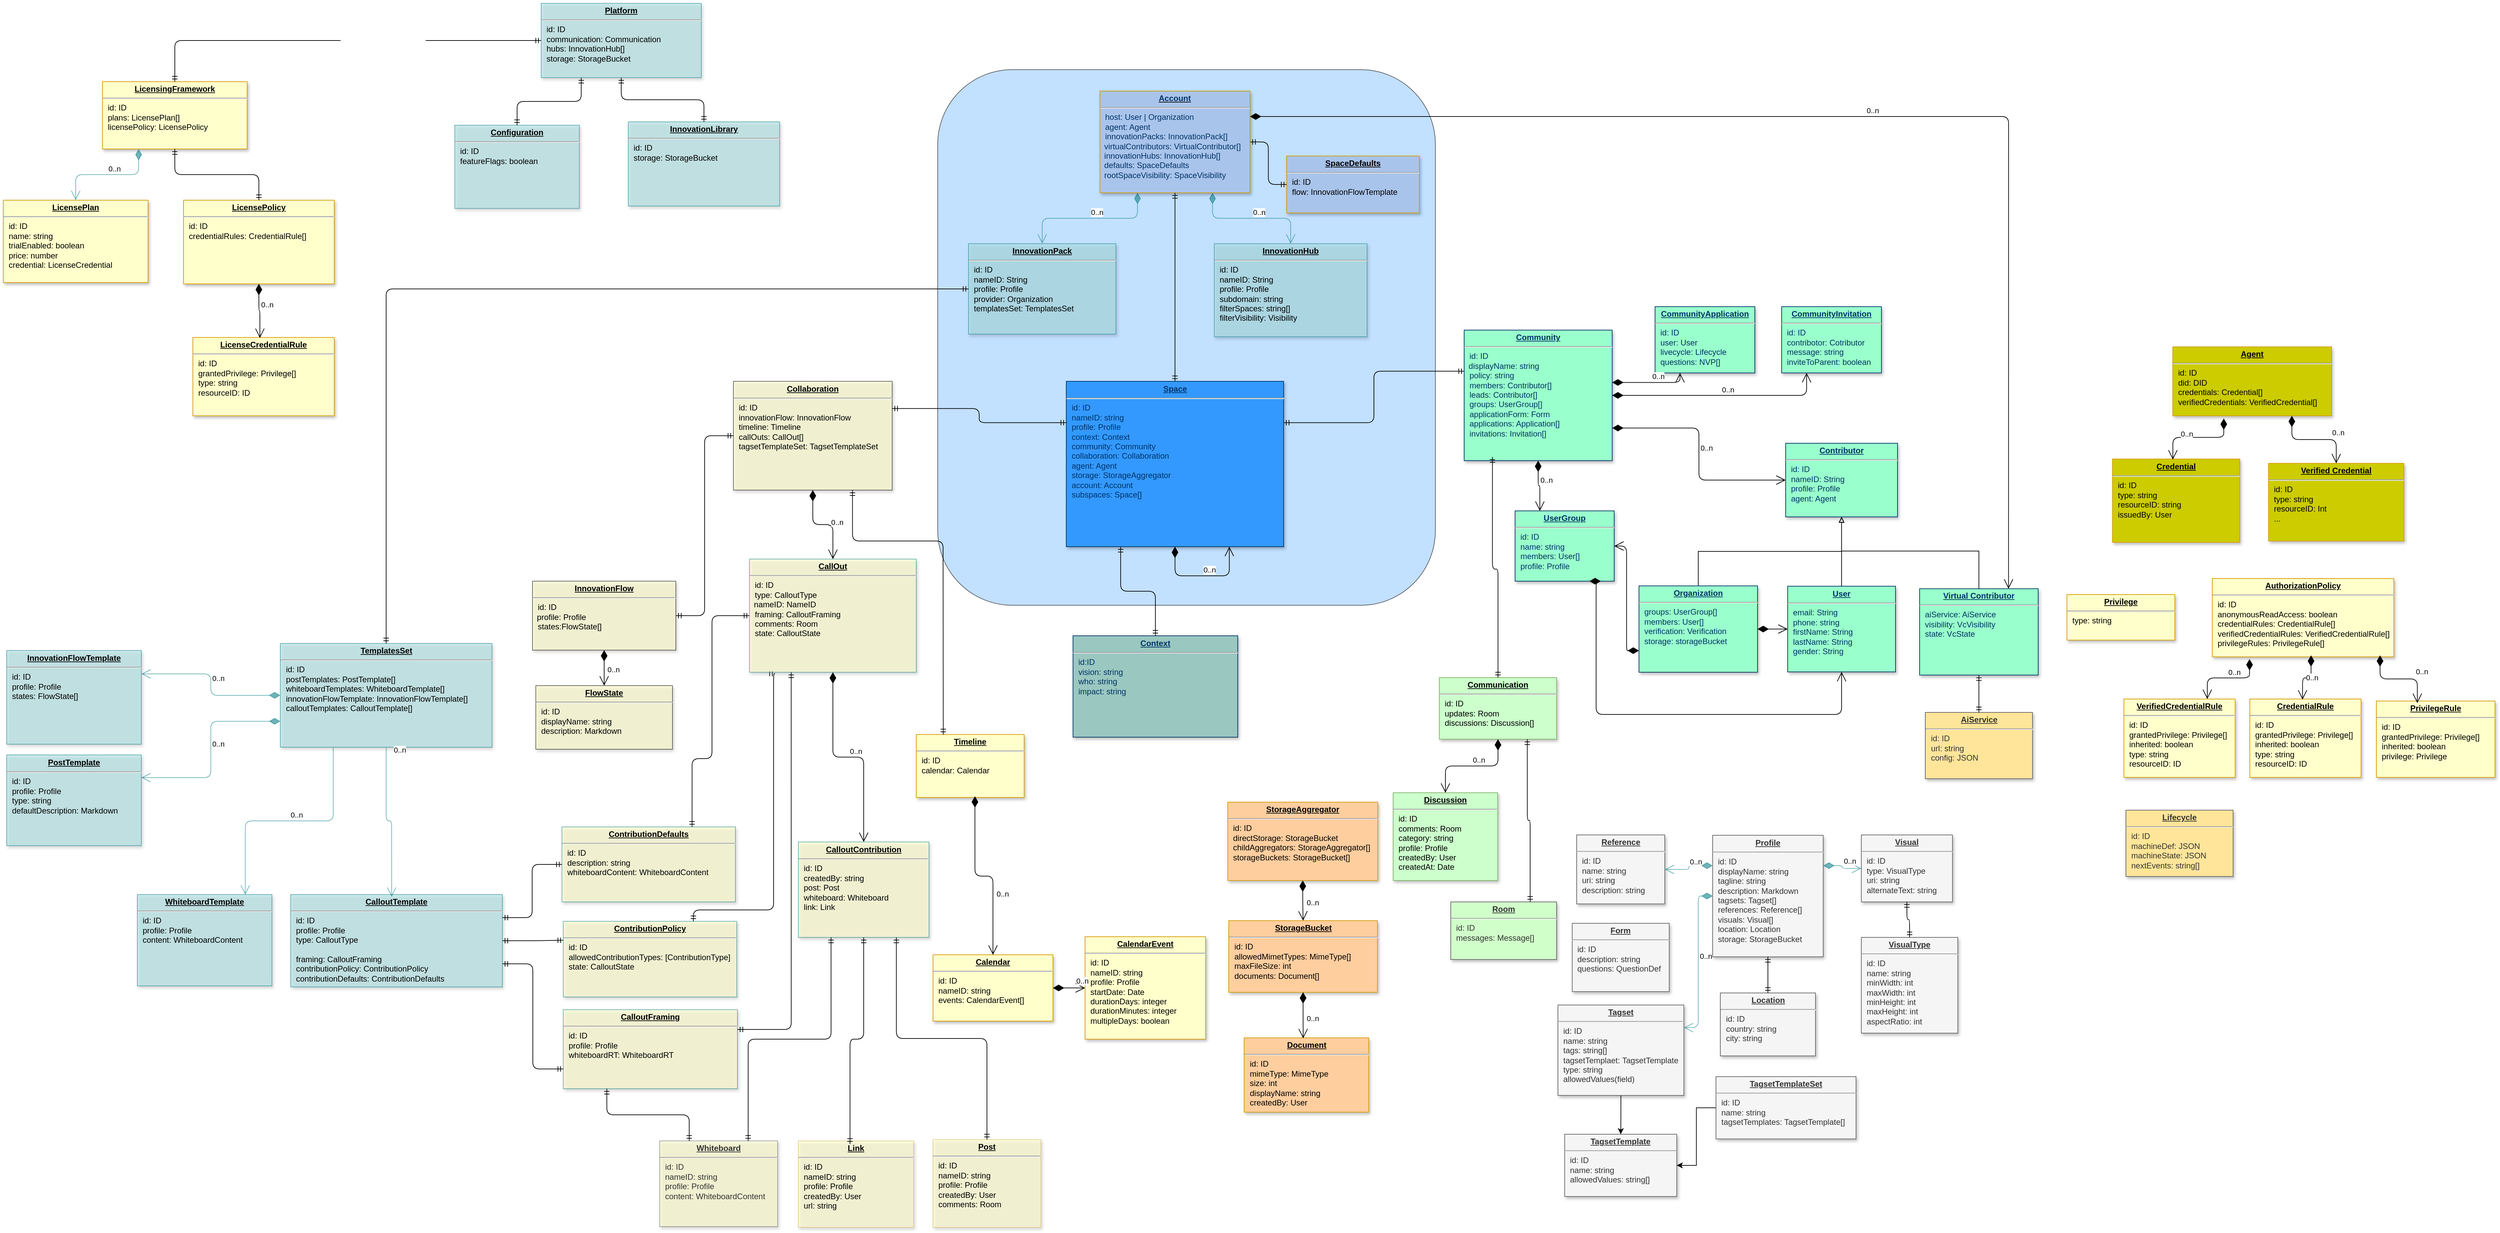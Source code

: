 <mxfile version="24.5.3" type="device">
  <diagram name="Page-1" id="efa7a0a1-bf9b-a30e-e6df-94a7791c09e9">
    <mxGraphModel dx="2800" dy="1635" grid="0" gridSize="10" guides="1" tooltips="1" connect="1" arrows="1" fold="1" page="0" pageScale="1" pageWidth="1169" pageHeight="827" background="#ffffff" math="0" shadow="0">
      <root>
        <mxCell id="0" />
        <mxCell id="1" parent="0" />
        <mxCell id="XHzrQX2ppPqFaPMvTT7x-58" value="" style="rounded=1;whiteSpace=wrap;html=1;strokeColor=default;fillColor=#99CCFF;opacity=60;" parent="1" vertex="1">
          <mxGeometry x="-39" y="-457" width="743" height="800" as="geometry" />
        </mxCell>
        <mxCell id="g109RXZzPeZsBb1zn4cU-146" value="&lt;p style=&quot;margin: 0px ; margin-top: 4px ; text-align: center ; text-decoration: underline&quot;&gt;&lt;strong&gt;Context&lt;/strong&gt;&lt;/p&gt;&lt;hr&gt;&lt;p style=&quot;margin: 0px ; margin-left: 8px&quot;&gt;id:ID&lt;/p&gt;&lt;p style=&quot;margin: 0px ; margin-left: 8px&quot;&gt;&lt;span style=&quot;background-color: initial;&quot;&gt;vision: string&lt;/span&gt;&lt;br&gt;&lt;/p&gt;&lt;p style=&quot;margin: 0px ; margin-left: 8px&quot;&gt;&lt;span&gt;who: string&lt;/span&gt;&lt;/p&gt;&lt;p style=&quot;margin: 0px ; margin-left: 8px&quot;&gt;&lt;span&gt;impact: string&lt;/span&gt;&lt;/p&gt;&lt;div&gt;&lt;span&gt;&lt;br&gt;&lt;/span&gt;&lt;/div&gt;" style="verticalAlign=top;align=left;overflow=fill;fontSize=12;fontFamily=Helvetica;html=1;strokeColor=#003366;shadow=1;fontColor=#003366;fillColor=#9AC7BF;" parent="1" vertex="1">
          <mxGeometry x="163" y="388.5" width="246" height="151.5" as="geometry" />
        </mxCell>
        <mxCell id="22" value="&lt;p style=&quot;margin: 0px ; margin-top: 4px ; text-align: center ; text-decoration: underline&quot;&gt;&lt;b&gt;User&lt;/b&gt;&lt;/p&gt;&lt;hr&gt;&lt;p style=&quot;margin: 0px ; margin-left: 8px&quot;&gt;&lt;span style=&quot;background-color: initial;&quot;&gt;email: String&lt;/span&gt;&lt;br&gt;&lt;/p&gt;&lt;p style=&quot;margin: 0px ; margin-left: 8px&quot;&gt;phone: string&lt;/p&gt;&lt;p style=&quot;margin: 0px ; margin-left: 8px&quot;&gt;firstName: String&lt;/p&gt;&lt;p style=&quot;margin: 0px ; margin-left: 8px&quot;&gt;lastName: String&lt;/p&gt;&lt;p style=&quot;margin: 0px ; margin-left: 8px&quot;&gt;gender: String&lt;br&gt;&lt;/p&gt;" style="verticalAlign=top;align=left;overflow=fill;fontSize=12;fontFamily=Helvetica;html=1;strokeColor=#003366;shadow=1;fontColor=#003366;fillColor=#99FFCC;" parent="1" vertex="1">
          <mxGeometry x="1230" y="314.5" width="161" height="128" as="geometry" />
        </mxCell>
        <mxCell id="g109RXZzPeZsBb1zn4cU-131" value="&lt;p style=&quot;margin: 0px ; margin-top: 4px ; text-align: center ; text-decoration: underline&quot;&gt;&lt;b&gt;UserGroup&lt;/b&gt;&lt;/p&gt;&lt;hr&gt;&lt;p style=&quot;margin: 0px ; margin-left: 8px&quot;&gt;id: ID&lt;/p&gt;&lt;p style=&quot;margin: 0px ; margin-left: 8px&quot;&gt;name: string&lt;/p&gt;&lt;p style=&quot;margin: 0px ; margin-left: 8px&quot;&gt;members: User[]&lt;/p&gt;&lt;p style=&quot;margin: 0px ; margin-left: 8px&quot;&gt;profile: Profile&lt;/p&gt;" style="verticalAlign=top;align=left;overflow=fill;fontSize=12;fontFamily=Helvetica;html=1;strokeColor=#003366;shadow=1;fillColor=#99FFCC;fontColor=#003366" parent="1" vertex="1">
          <mxGeometry x="823" y="202" width="148" height="105" as="geometry" />
        </mxCell>
        <mxCell id="lY5sdVedkNxhWJHI0kl--30" style="edgeStyle=orthogonalEdgeStyle;rounded=0;orthogonalLoop=1;jettySize=auto;html=1;" parent="1" source="uUSE7LgSBabqXevBdUgd-38" target="lY5sdVedkNxhWJHI0kl--29" edge="1">
          <mxGeometry relative="1" as="geometry" />
        </mxCell>
        <mxCell id="uUSE7LgSBabqXevBdUgd-38" value="&lt;p style=&quot;margin: 0px ; margin-top: 4px ; text-align: center ; text-decoration: underline&quot;&gt;&lt;b&gt;Tagset&lt;/b&gt;&lt;/p&gt;&lt;hr&gt;&lt;p style=&quot;margin: 0px ; margin-left: 8px&quot;&gt;id: ID&lt;/p&gt;&lt;p style=&quot;margin: 0px ; margin-left: 8px&quot;&gt;name: string&lt;/p&gt;&lt;p style=&quot;margin: 0px ; margin-left: 8px&quot;&gt;tags: string[]&lt;/p&gt;&lt;p style=&quot;margin: 0px ; margin-left: 8px&quot;&gt;tagsetTemplaet: TagsetTemplate&lt;/p&gt;&lt;p style=&quot;margin: 0px ; margin-left: 8px&quot;&gt;type: string&lt;/p&gt;&lt;p style=&quot;margin: 0px ; margin-left: 8px&quot;&gt;allowedValues(field)&lt;/p&gt;&lt;p style=&quot;margin: 0px ; margin-left: 8px&quot;&gt;&lt;br&gt;&lt;/p&gt;" style="verticalAlign=top;align=left;overflow=fill;fontSize=12;fontFamily=Helvetica;html=1;strokeColor=#666666;shadow=1;fillColor=#f5f5f5;fontColor=#333333;" parent="1" vertex="1">
          <mxGeometry x="887" y="940" width="188" height="135" as="geometry" />
        </mxCell>
        <mxCell id="52S6UJCDuXW4AV97fZFU-30" value="&lt;p style=&quot;margin: 0px ; margin-top: 4px ; text-align: center ; text-decoration: underline&quot;&gt;&lt;b&gt;Profile&lt;/b&gt;&lt;/p&gt;&lt;hr&gt;&lt;p style=&quot;margin: 0px ; margin-left: 8px&quot;&gt;id: ID&lt;/p&gt;&lt;p style=&quot;margin: 0px ; margin-left: 8px&quot;&gt;displayName: string&lt;/p&gt;&lt;p style=&quot;margin: 0px ; margin-left: 8px&quot;&gt;tagline: string&lt;/p&gt;&lt;p style=&quot;margin: 0px ; margin-left: 8px&quot;&gt;&lt;span style=&quot;background-color: initial;&quot;&gt;description: Markdown&lt;/span&gt;&lt;br&gt;&lt;/p&gt;&lt;p style=&quot;margin: 0px ; margin-left: 8px&quot;&gt;tagsets: Tagset[]&lt;/p&gt;&lt;p style=&quot;margin: 0px ; margin-left: 8px&quot;&gt;references: Reference[]&lt;/p&gt;&lt;p style=&quot;border-color: var(--border-color); margin: 0px 0px 0px 8px;&quot;&gt;visuals: Visual[]&lt;/p&gt;&lt;p style=&quot;margin: 0px ; margin-left: 8px&quot;&gt;location: Location&lt;/p&gt;&lt;p style=&quot;margin: 0px ; margin-left: 8px&quot;&gt;storage: StorageBucket&lt;/p&gt;&lt;p style=&quot;margin: 0px ; margin-left: 8px&quot;&gt;&lt;br&gt;&lt;/p&gt;" style="verticalAlign=top;align=left;overflow=fill;fontSize=12;fontFamily=Helvetica;html=1;strokeColor=#666666;shadow=1;fillColor=#f5f5f5;fontColor=#333333;" parent="1" vertex="1">
          <mxGeometry x="1118" y="686.5" width="165" height="181.5" as="geometry" />
        </mxCell>
        <mxCell id="52S6UJCDuXW4AV97fZFU-38" value="&lt;p style=&quot;margin: 0px ; margin-top: 4px ; text-align: center ; text-decoration: underline&quot;&gt;&lt;b&gt;Reference&lt;/b&gt;&lt;/p&gt;&lt;hr&gt;&lt;p style=&quot;margin: 0px ; margin-left: 8px&quot;&gt;id: ID&lt;/p&gt;&lt;p style=&quot;margin: 0px ; margin-left: 8px&quot;&gt;name: string&lt;/p&gt;&lt;p style=&quot;margin: 0px ; margin-left: 8px&quot;&gt;uri: string&lt;/p&gt;&lt;p style=&quot;margin: 0px ; margin-left: 8px&quot;&gt;description: string&lt;/p&gt;&lt;p style=&quot;margin: 0px ; margin-left: 8px&quot;&gt;&lt;br&gt;&lt;/p&gt;" style="verticalAlign=top;align=left;overflow=fill;fontSize=12;fontFamily=Helvetica;html=1;strokeColor=#666666;shadow=1;fillColor=#f5f5f5;fontColor=#333333;" parent="1" vertex="1">
          <mxGeometry x="915" y="686" width="131.5" height="103" as="geometry" />
        </mxCell>
        <mxCell id="G8CPrSdooPZw7x7xq0sv-33" value="&lt;p style=&quot;margin: 0px ; margin-top: 4px ; text-align: center ; text-decoration: underline&quot;&gt;&lt;strong&gt;Post&lt;/strong&gt;&lt;/p&gt;&lt;hr&gt;&lt;p style=&quot;margin: 0px ; margin-left: 8px&quot;&gt;id: ID&lt;/p&gt;&lt;p style=&quot;margin: 0px ; margin-left: 8px&quot;&gt;nameID: string&lt;/p&gt;&lt;p style=&quot;margin: 0px ; margin-left: 8px&quot;&gt;profile: Profile&lt;br&gt;&lt;/p&gt;&lt;p style=&quot;margin: 0px ; margin-left: 8px&quot;&gt;&lt;span&gt;createdBy: User&lt;/span&gt;&lt;/p&gt;&lt;p style=&quot;margin: 0px ; margin-left: 8px&quot;&gt;comments: Room&lt;/p&gt;" style="verticalAlign=top;align=left;overflow=fill;fontSize=12;fontFamily=Helvetica;html=1;strokeColor=#d6b656;shadow=1;fillColor=#FFFFCC;opacity=60;" parent="1" vertex="1">
          <mxGeometry x="-46" y="1141" width="161" height="131" as="geometry" />
        </mxCell>
        <mxCell id="szzaWboSxo6sRydHjCB_-29" value="&lt;p style=&quot;margin: 0px ; margin-top: 4px ; text-align: center ; text-decoration: underline&quot;&gt;&lt;b&gt;Community&lt;/b&gt;&lt;/p&gt;&lt;hr&gt;&lt;p style=&quot;margin: 0px ; margin-left: 8px&quot;&gt;id: ID&lt;/p&gt;&amp;nbsp; displayName: string&lt;br&gt;&lt;p style=&quot;margin: 0px ; margin-left: 8px&quot;&gt;policy: string&lt;/p&gt;&lt;p style=&quot;margin: 0px ; margin-left: 8px&quot;&gt;members: Contributor[]&lt;/p&gt;&lt;p style=&quot;margin: 0px ; margin-left: 8px&quot;&gt;leads: Contributor[]&lt;/p&gt;&lt;p style=&quot;margin: 0px ; margin-left: 8px&quot;&gt;groups: UserGroup[]&lt;/p&gt;&lt;p style=&quot;margin: 0px ; margin-left: 8px&quot;&gt;applicationForm: Form&lt;/p&gt;&lt;p style=&quot;margin: 0px ; margin-left: 8px&quot;&gt;applications: Application[]&lt;/p&gt;&lt;p style=&quot;margin: 0px ; margin-left: 8px&quot;&gt;invitations: Invitation[]&lt;/p&gt;&lt;p style=&quot;margin: 0px ; margin-left: 8px&quot;&gt;&lt;br&gt;&lt;/p&gt;" style="verticalAlign=top;align=left;overflow=fill;fontSize=12;fontFamily=Helvetica;html=1;strokeColor=#003366;shadow=1;fillColor=#99FFCC;fontColor=#003366" parent="1" vertex="1">
          <mxGeometry x="747" y="-68" width="221" height="195" as="geometry" />
        </mxCell>
        <mxCell id="szzaWboSxo6sRydHjCB_-33" value="0..n" style="endArrow=open;html=1;endSize=12;startArrow=diamondThin;startSize=14;startFill=1;edgeStyle=orthogonalEdgeStyle;align=left;verticalAlign=bottom;strokeWidth=1;entryX=0;entryY=0.5;entryDx=0;entryDy=0;exitX=1;exitY=0.75;exitDx=0;exitDy=0;" parent="1" source="szzaWboSxo6sRydHjCB_-29" target="FQ2XHo6aB85YoyOK63lh-29" edge="1">
          <mxGeometry relative="1" as="geometry">
            <mxPoint x="883" y="426" as="sourcePoint" />
            <mxPoint x="989" y="771" as="targetPoint" />
          </mxGeometry>
        </mxCell>
        <mxCell id="szzaWboSxo6sRydHjCB_-34" value="&lt;p style=&quot;margin: 0px ; margin-top: 4px ; text-align: center ; text-decoration: underline&quot;&gt;&lt;b&gt;CommunityApplication&lt;/b&gt;&lt;/p&gt;&lt;hr&gt;&lt;p style=&quot;margin: 0px ; margin-left: 8px&quot;&gt;id: ID&lt;/p&gt;&lt;p style=&quot;margin: 0px ; margin-left: 8px&quot;&gt;user: User&lt;/p&gt;&lt;p style=&quot;margin: 0px ; margin-left: 8px&quot;&gt;livecycle: Lifecycle&lt;/p&gt;&lt;p style=&quot;margin: 0px ; margin-left: 8px&quot;&gt;questions: NVP[]&lt;/p&gt;&lt;p style=&quot;margin: 0px ; margin-left: 8px&quot;&gt;&lt;br&gt;&lt;/p&gt;" style="verticalAlign=top;align=left;overflow=fill;fontSize=12;fontFamily=Helvetica;html=1;strokeColor=#003366;shadow=1;fillColor=#99FFCC;fontColor=#003366" parent="1" vertex="1">
          <mxGeometry x="1032" y="-103" width="149" height="99" as="geometry" />
        </mxCell>
        <mxCell id="szzaWboSxo6sRydHjCB_-37" value="" style="edgeStyle=orthogonalEdgeStyle;fontSize=12;html=1;endArrow=ERmandOne;startArrow=ERmandOne;entryX=0.25;entryY=1;entryDx=0;entryDy=0;exitX=0.5;exitY=0;exitDx=0;exitDy=0;" parent="1" source="g109RXZzPeZsBb1zn4cU-146" target="XHzrQX2ppPqFaPMvTT7x-48" edge="1">
          <mxGeometry width="100" height="100" relative="1" as="geometry">
            <mxPoint x="-16" y="2" as="sourcePoint" />
            <mxPoint x="234" y="138.63" as="targetPoint" />
          </mxGeometry>
        </mxCell>
        <mxCell id="szzaWboSxo6sRydHjCB_-41" value="0..n" style="endArrow=open;html=1;endSize=12;startArrow=diamondThin;startSize=14;startFill=1;edgeStyle=orthogonalEdgeStyle;align=left;verticalAlign=bottom;strokeWidth=1;entryX=0.25;entryY=0;entryDx=0;entryDy=0;exitX=0.5;exitY=1;exitDx=0;exitDy=0;" parent="1" source="szzaWboSxo6sRydHjCB_-29" target="g109RXZzPeZsBb1zn4cU-131" edge="1">
          <mxGeometry relative="1" as="geometry">
            <mxPoint x="934" y="409" as="sourcePoint" />
            <mxPoint x="951.95" y="362.922" as="targetPoint" />
          </mxGeometry>
        </mxCell>
        <mxCell id="szzaWboSxo6sRydHjCB_-42" value="0..n" style="endArrow=open;html=1;endSize=12;startArrow=diamondThin;startSize=14;startFill=1;edgeStyle=orthogonalEdgeStyle;align=left;verticalAlign=bottom;strokeWidth=1;entryX=0.25;entryY=1;entryDx=0;entryDy=0;exitX=1;exitY=0.401;exitDx=0;exitDy=0;exitPerimeter=0;" parent="1" source="szzaWboSxo6sRydHjCB_-29" target="szzaWboSxo6sRydHjCB_-34" edge="1">
          <mxGeometry relative="1" as="geometry">
            <mxPoint x="861.936" y="503.965" as="sourcePoint" />
            <mxPoint x="948" y="517.58" as="targetPoint" />
          </mxGeometry>
        </mxCell>
        <mxCell id="szzaWboSxo6sRydHjCB_-44" value="" style="edgeStyle=orthogonalEdgeStyle;fontSize=12;html=1;endArrow=ERmandOne;startArrow=ERmandOne;exitX=1;exitY=0.25;exitDx=0;exitDy=0;entryX=0;entryY=0.315;entryDx=0;entryDy=0;entryPerimeter=0;" parent="1" source="XHzrQX2ppPqFaPMvTT7x-48" target="szzaWboSxo6sRydHjCB_-29" edge="1">
          <mxGeometry width="100" height="100" relative="1" as="geometry">
            <mxPoint x="169" y="290.75" as="sourcePoint" />
            <mxPoint x="490" y="256" as="targetPoint" />
          </mxGeometry>
        </mxCell>
        <mxCell id="szzaWboSxo6sRydHjCB_-54" value="" style="endArrow=open;html=1;endSize=12;startArrow=diamondThin;startSize=14;startFill=1;edgeStyle=orthogonalEdgeStyle;align=left;verticalAlign=bottom;strokeWidth=1;entryX=0;entryY=0.5;entryDx=0;entryDy=0;exitX=1;exitY=0.5;exitDx=0;exitDy=0;" parent="1" source="g109RXZzPeZsBb1zn4cU-143" target="22" edge="1">
          <mxGeometry relative="1" as="geometry">
            <mxPoint x="871" y="511" as="sourcePoint" />
            <mxPoint x="948" y="412.25" as="targetPoint" />
          </mxGeometry>
        </mxCell>
        <mxCell id="lNGriXrNwYLe0H3eNCdz-29" value="&lt;p style=&quot;margin: 0px ; margin-top: 4px ; text-align: center ; text-decoration: underline&quot;&gt;&lt;b&gt;Agent&lt;/b&gt;&lt;/p&gt;&lt;hr&gt;&lt;p style=&quot;margin: 0px ; margin-left: 8px&quot;&gt;id: ID&lt;/p&gt;&lt;p style=&quot;margin: 0px ; margin-left: 8px&quot;&gt;&lt;span&gt;did: DID&lt;/span&gt;&lt;br&gt;&lt;/p&gt;&lt;p style=&quot;margin: 0px ; margin-left: 8px&quot;&gt;credentials: Credential[]&lt;/p&gt;&lt;p style=&quot;margin: 0px ; margin-left: 8px&quot;&gt;verifiedCredentials: VerifiedCredential[]&lt;/p&gt;" style="verticalAlign=top;align=left;overflow=fill;fontSize=12;fontFamily=Helvetica;html=1;strokeColor=#d79b00;shadow=1;fillColor=#CCCC00;" parent="1" vertex="1">
          <mxGeometry x="1805" y="-43" width="237" height="103" as="geometry" />
        </mxCell>
        <mxCell id="lNGriXrNwYLe0H3eNCdz-30" value="&lt;p style=&quot;margin: 0px ; margin-top: 4px ; text-align: center ; text-decoration: underline&quot;&gt;&lt;b&gt;Credential&lt;/b&gt;&lt;/p&gt;&lt;hr&gt;&lt;p style=&quot;margin: 0px ; margin-left: 8px&quot;&gt;id: ID&lt;/p&gt;&lt;p style=&quot;margin: 0px ; margin-left: 8px&quot;&gt;&lt;span&gt;type: string&lt;/span&gt;&lt;br&gt;&lt;/p&gt;&lt;p style=&quot;margin: 0px ; margin-left: 8px&quot;&gt;resourceID: string&lt;/p&gt;&lt;p style=&quot;margin: 0px ; margin-left: 8px&quot;&gt;issuedBy: User&lt;/p&gt;&lt;p style=&quot;margin: 0px ; margin-left: 8px&quot;&gt;&lt;br&gt;&lt;/p&gt;&lt;p style=&quot;margin: 0px ; margin-left: 8px&quot;&gt;&lt;br&gt;&lt;/p&gt;" style="verticalAlign=top;align=left;overflow=fill;fontSize=12;fontFamily=Helvetica;html=1;strokeColor=#d79b00;shadow=1;fillColor=#CCCC00;" parent="1" vertex="1">
          <mxGeometry x="1715" y="124.5" width="190" height="124.5" as="geometry" />
        </mxCell>
        <mxCell id="lNGriXrNwYLe0H3eNCdz-32" value="0..n" style="endArrow=open;html=1;endSize=12;startArrow=diamondThin;startSize=14;startFill=1;edgeStyle=orthogonalEdgeStyle;align=left;verticalAlign=bottom;strokeWidth=1;entryX=0.474;entryY=0.007;entryDx=0;entryDy=0;entryPerimeter=0;exitX=0.321;exitY=1.039;exitDx=0;exitDy=0;exitPerimeter=0;" parent="1" source="lNGriXrNwYLe0H3eNCdz-29" target="lNGriXrNwYLe0H3eNCdz-30" edge="1">
          <mxGeometry x="0.368" y="3" relative="1" as="geometry">
            <mxPoint x="1559.25" y="6.9" as="sourcePoint" />
            <mxPoint x="1926" y="101" as="targetPoint" />
            <mxPoint y="1" as="offset" />
          </mxGeometry>
        </mxCell>
        <mxCell id="w0U1WXNURzkzdL44p-FK-29" value="&lt;p style=&quot;margin: 0px ; margin-top: 4px ; text-align: center ; text-decoration: underline&quot;&gt;&lt;b&gt;Verified Credential&lt;/b&gt;&lt;/p&gt;&lt;hr&gt;&lt;p style=&quot;margin: 0px ; margin-left: 8px&quot;&gt;id: ID&lt;/p&gt;&lt;p style=&quot;margin: 0px ; margin-left: 8px&quot;&gt;&lt;span&gt;type: string&lt;/span&gt;&lt;br&gt;&lt;/p&gt;&lt;p style=&quot;margin: 0px ; margin-left: 8px&quot;&gt;resourceID: Int&lt;/p&gt;&lt;p style=&quot;margin: 0px ; margin-left: 8px&quot;&gt;...&lt;/p&gt;" style="verticalAlign=top;align=left;overflow=fill;fontSize=12;fontFamily=Helvetica;html=1;strokeColor=#d79b00;shadow=1;fillColor=#CCCC00;" parent="1" vertex="1">
          <mxGeometry x="1948" y="131" width="202" height="116" as="geometry" />
        </mxCell>
        <mxCell id="w0U1WXNURzkzdL44p-FK-30" value="0..n" style="endArrow=open;html=1;endSize=12;startArrow=diamondThin;startSize=14;startFill=1;edgeStyle=orthogonalEdgeStyle;align=left;verticalAlign=bottom;strokeWidth=1;entryX=0.5;entryY=0;entryDx=0;entryDy=0;exitX=0.75;exitY=1;exitDx=0;exitDy=0;" parent="1" source="lNGriXrNwYLe0H3eNCdz-29" target="w0U1WXNURzkzdL44p-FK-29" edge="1">
          <mxGeometry x="0.368" y="3" relative="1" as="geometry">
            <mxPoint x="1936" y="83" as="sourcePoint" />
            <mxPoint x="1851.684" y="137.644" as="targetPoint" />
            <mxPoint y="1" as="offset" />
          </mxGeometry>
        </mxCell>
        <mxCell id="w0U1WXNURzkzdL44p-FK-31" value="&lt;p style=&quot;margin: 0px ; margin-top: 4px ; text-align: center ; text-decoration: underline&quot;&gt;&lt;b&gt;AuthorizationPolicy&lt;/b&gt;&lt;/p&gt;&lt;hr&gt;&lt;p style=&quot;margin: 0px ; margin-left: 8px&quot;&gt;id: ID&lt;/p&gt;&lt;p style=&quot;margin: 0px ; margin-left: 8px&quot;&gt;&lt;span&gt;anonymousReadAccess: boolean&lt;/span&gt;&lt;br&gt;&lt;/p&gt;&lt;p style=&quot;margin: 0px ; margin-left: 8px&quot;&gt;credentialRules: CredentialRule[]&lt;/p&gt;&lt;p style=&quot;margin: 0px ; margin-left: 8px&quot;&gt;verifiedCredentialRules: VerifiedCredentialRule[]&lt;/p&gt;&lt;p style=&quot;margin: 0px ; margin-left: 8px&quot;&gt;privilegeRules: PrivilegeRule[]&lt;/p&gt;" style="verticalAlign=top;align=left;overflow=fill;fontSize=12;fontFamily=Helvetica;html=1;strokeColor=#d79b00;shadow=1;fillColor=#FFFFCC;" parent="1" vertex="1">
          <mxGeometry x="1864" y="303" width="271" height="117" as="geometry" />
        </mxCell>
        <mxCell id="w0U1WXNURzkzdL44p-FK-33" value="0..n" style="endArrow=open;html=1;endSize=12;startArrow=diamondThin;startSize=14;startFill=1;edgeStyle=orthogonalEdgeStyle;align=left;verticalAlign=bottom;strokeWidth=1;entryX=0.75;entryY=0;entryDx=0;entryDy=0;exitX=0.205;exitY=1.029;exitDx=0;exitDy=0;exitPerimeter=0;" parent="1" source="w0U1WXNURzkzdL44p-FK-31" target="E1yKPfijJHyPbYJbG4GJ-32" edge="1">
          <mxGeometry relative="1" as="geometry">
            <mxPoint x="1864" y="422" as="sourcePoint" />
            <mxPoint x="1985" y="462.0" as="targetPoint" />
          </mxGeometry>
        </mxCell>
        <mxCell id="w0U1WXNURzkzdL44p-FK-34" value="&lt;p style=&quot;margin: 0px ; margin-top: 4px ; text-align: center ; text-decoration: underline&quot;&gt;&lt;b&gt;CredentialRule&lt;/b&gt;&lt;/p&gt;&lt;hr&gt;&lt;p style=&quot;margin: 0px ; margin-left: 8px&quot;&gt;id: ID&lt;/p&gt;&lt;p style=&quot;margin: 0px ; margin-left: 8px&quot;&gt;grantedPrivilege: Privilege[]&lt;/p&gt;&lt;p style=&quot;margin: 0px ; margin-left: 8px&quot;&gt;inherited: boolean&lt;/p&gt;&lt;p style=&quot;margin: 0px ; margin-left: 8px&quot;&gt;&lt;span&gt;type: string&lt;/span&gt;&lt;br&gt;&lt;/p&gt;&lt;p style=&quot;margin: 0px ; margin-left: 8px&quot;&gt;resourceID: ID&lt;br&gt;&lt;/p&gt;" style="verticalAlign=top;align=left;overflow=fill;fontSize=12;fontFamily=Helvetica;html=1;strokeColor=#d79b00;shadow=1;fillColor=#FFFFCC;" parent="1" vertex="1">
          <mxGeometry x="1920" y="483.0" width="166" height="117" as="geometry" />
        </mxCell>
        <mxCell id="w0U1WXNURzkzdL44p-FK-35" value="0..n" style="endArrow=open;html=1;endSize=12;startArrow=diamondThin;startSize=14;startFill=1;edgeStyle=orthogonalEdgeStyle;align=left;verticalAlign=bottom;strokeWidth=1;entryX=0.474;entryY=0.007;entryDx=0;entryDy=0;entryPerimeter=0;exitX=0.544;exitY=0.981;exitDx=0;exitDy=0;exitPerimeter=0;" parent="1" source="w0U1WXNURzkzdL44p-FK-31" target="w0U1WXNURzkzdL44p-FK-34" edge="1">
          <mxGeometry x="0.368" y="3" relative="1" as="geometry">
            <mxPoint x="1794" y="382" as="sourcePoint" />
            <mxPoint x="1935" y="451.53" as="targetPoint" />
            <mxPoint y="1" as="offset" />
          </mxGeometry>
        </mxCell>
        <mxCell id="w0U1WXNURzkzdL44p-FK-37" value="&lt;p style=&quot;margin: 0px ; margin-top: 4px ; text-align: center ; text-decoration: underline&quot;&gt;&lt;b&gt;Privilege&lt;/b&gt;&lt;/p&gt;&lt;hr&gt;&lt;p style=&quot;margin: 0px ; margin-left: 8px&quot;&gt;&lt;span style=&quot;background-color: initial;&quot;&gt;type: string&lt;/span&gt;&lt;br&gt;&lt;/p&gt;" style="verticalAlign=top;align=left;overflow=fill;fontSize=12;fontFamily=Helvetica;html=1;strokeColor=#d79b00;shadow=1;fillColor=#FFFFCC;" parent="1" vertex="1">
          <mxGeometry x="1647" y="327" width="161" height="68" as="geometry" />
        </mxCell>
        <mxCell id="E1yKPfijJHyPbYJbG4GJ-29" value="&lt;p style=&quot;margin: 0px ; margin-top: 4px ; text-align: center ; text-decoration: underline&quot;&gt;&lt;b&gt;Communication&lt;/b&gt;&lt;/p&gt;&lt;hr&gt;&lt;p style=&quot;margin: 0px ; margin-left: 8px&quot;&gt;id: ID&lt;/p&gt;&lt;p style=&quot;margin: 0px ; margin-left: 8px&quot;&gt;&lt;span&gt;updates: Room&lt;/span&gt;&lt;/p&gt;&lt;p style=&quot;margin: 0px ; margin-left: 8px&quot;&gt;discussions: Discussion[]&lt;/p&gt;" style="verticalAlign=top;align=left;overflow=fill;fontSize=12;fontFamily=Helvetica;html=1;strokeColor=#82b366;shadow=1;fillColor=#CCFFCC;" parent="1" vertex="1">
          <mxGeometry x="710" y="451" width="175" height="92" as="geometry" />
        </mxCell>
        <mxCell id="E1yKPfijJHyPbYJbG4GJ-30" value="&lt;p style=&quot;margin: 0px ; margin-top: 4px ; text-align: center ; text-decoration: underline&quot;&gt;&lt;b&gt;Discussion&lt;/b&gt;&lt;/p&gt;&lt;hr&gt;&lt;p style=&quot;margin: 0px ; margin-left: 8px&quot;&gt;id: ID&lt;/p&gt;&lt;p style=&quot;margin: 0px ; margin-left: 8px&quot;&gt;&lt;span&gt;comments: Room&lt;/span&gt;&lt;/p&gt;&lt;p style=&quot;margin: 0px ; margin-left: 8px&quot;&gt;&lt;span style=&quot;background-color: initial;&quot;&gt;category: string&lt;/span&gt;&lt;/p&gt;&lt;p style=&quot;margin: 0px ; margin-left: 8px&quot;&gt;profile: Profile&lt;/p&gt;&lt;p style=&quot;margin: 0px ; margin-left: 8px&quot;&gt;createdBy: User&lt;/p&gt;&lt;p style=&quot;margin: 0px ; margin-left: 8px&quot;&gt;createdAt: Date&lt;/p&gt;" style="verticalAlign=top;align=left;overflow=fill;fontSize=12;fontFamily=Helvetica;html=1;strokeColor=#82b366;shadow=1;fillColor=#CCFFCC;" parent="1" vertex="1">
          <mxGeometry x="641" y="623" width="156" height="131" as="geometry" />
        </mxCell>
        <mxCell id="E1yKPfijJHyPbYJbG4GJ-31" value="&lt;p style=&quot;margin: 0px ; margin-top: 4px ; text-align: center ; text-decoration: underline&quot;&gt;&lt;b&gt;PrivilegeRule&lt;/b&gt;&lt;/p&gt;&lt;hr&gt;&lt;p style=&quot;margin: 0px ; margin-left: 8px&quot;&gt;id: ID&lt;/p&gt;&lt;p style=&quot;margin: 0px ; margin-left: 8px&quot;&gt;grantedPrivilege: Privilege[]&lt;br&gt;&lt;/p&gt;&lt;p style=&quot;margin: 0px ; margin-left: 8px&quot;&gt;inherited: boolean&lt;/p&gt;&lt;p style=&quot;margin: 0px ; margin-left: 8px&quot;&gt;privilege: Privilege&lt;/p&gt;" style="verticalAlign=top;align=left;overflow=fill;fontSize=12;fontFamily=Helvetica;html=1;strokeColor=#d79b00;shadow=1;fillColor=#FFFFCC;" parent="1" vertex="1">
          <mxGeometry x="2109" y="486.0" width="177" height="114" as="geometry" />
        </mxCell>
        <mxCell id="E1yKPfijJHyPbYJbG4GJ-32" value="&lt;p style=&quot;margin: 0px ; margin-top: 4px ; text-align: center ; text-decoration: underline&quot;&gt;&lt;b&gt;VerifiedCredentialRule&lt;/b&gt;&lt;/p&gt;&lt;hr&gt;&lt;p style=&quot;margin: 0px ; margin-left: 8px&quot;&gt;id: ID&lt;/p&gt;&lt;p style=&quot;margin: 0px ; margin-left: 8px&quot;&gt;grantedPrivilege: Privilege[]&lt;/p&gt;&lt;p style=&quot;margin: 0px ; margin-left: 8px&quot;&gt;inherited: boolean&lt;/p&gt;&lt;p style=&quot;margin: 0px ; margin-left: 8px&quot;&gt;&lt;span&gt;type: string&lt;/span&gt;&lt;br&gt;&lt;/p&gt;&lt;p style=&quot;margin: 0px ; margin-left: 8px&quot;&gt;resourceID: ID&lt;br&gt;&lt;/p&gt;" style="verticalAlign=top;align=left;overflow=fill;fontSize=12;fontFamily=Helvetica;html=1;strokeColor=#d79b00;shadow=1;fillColor=#FFFFCC;" parent="1" vertex="1">
          <mxGeometry x="1732" y="483.0" width="166" height="117" as="geometry" />
        </mxCell>
        <mxCell id="E1yKPfijJHyPbYJbG4GJ-33" value="0..n" style="endArrow=open;html=1;endSize=12;startArrow=diamondThin;startSize=14;startFill=1;edgeStyle=orthogonalEdgeStyle;align=left;verticalAlign=bottom;strokeWidth=1;entryX=0.345;entryY=0.026;entryDx=0;entryDy=0;exitX=0.924;exitY=0.981;exitDx=0;exitDy=0;entryPerimeter=0;exitPerimeter=0;" parent="1" source="w0U1WXNURzkzdL44p-FK-31" target="E1yKPfijJHyPbYJbG4GJ-31" edge="1">
          <mxGeometry x="0.368" y="3" relative="1" as="geometry">
            <mxPoint x="1987.25" y="415" as="sourcePoint" />
            <mxPoint x="1995" y="472.0" as="targetPoint" />
            <mxPoint y="1" as="offset" />
          </mxGeometry>
        </mxCell>
        <mxCell id="E1yKPfijJHyPbYJbG4GJ-35" value="&lt;p style=&quot;margin: 0px ; margin-top: 4px ; text-align: center ; text-decoration: underline&quot;&gt;&lt;b&gt;Room&lt;/b&gt;&lt;/p&gt;&lt;hr&gt;&lt;p style=&quot;margin: 0px ; margin-left: 8px&quot;&gt;id: ID&lt;/p&gt;&lt;p style=&quot;margin: 0px ; margin-left: 8px&quot;&gt;&lt;span&gt;messages: Message[]&lt;/span&gt;&lt;/p&gt;" style="verticalAlign=top;align=left;overflow=fill;fontSize=12;fontFamily=Helvetica;html=1;strokeColor=#666666;shadow=1;fillColor=#d1ffca;fontColor=#333333;" parent="1" vertex="1">
          <mxGeometry x="727" y="786" width="158" height="86" as="geometry" />
        </mxCell>
        <mxCell id="E1yKPfijJHyPbYJbG4GJ-40" value="0..n" style="endArrow=open;html=1;endSize=12;startArrow=diamondThin;startSize=14;startFill=1;edgeStyle=orthogonalEdgeStyle;align=left;verticalAlign=bottom;strokeWidth=1;entryX=0.5;entryY=0;entryDx=0;entryDy=0;exitX=0.5;exitY=1;exitDx=0;exitDy=0;" parent="1" source="l3QMB8aYCtV3EK-DeP1m-29" target="jUQgdawCYTuHx77WMf0Y-29" edge="1">
          <mxGeometry relative="1" as="geometry">
            <mxPoint x="-195" y="504" as="sourcePoint" />
            <mxPoint x="-407.5" y="-340" as="targetPoint" />
          </mxGeometry>
        </mxCell>
        <mxCell id="E1yKPfijJHyPbYJbG4GJ-41" value="&lt;p style=&quot;margin: 0px ; margin-top: 4px ; text-align: center ; text-decoration: underline&quot;&gt;&lt;b&gt;Visual&lt;/b&gt;&lt;/p&gt;&lt;hr&gt;&lt;p style=&quot;margin: 0px ; margin-left: 8px&quot;&gt;id: ID&lt;/p&gt;&lt;p style=&quot;margin: 0px ; margin-left: 8px&quot;&gt;type: VisualType&lt;/p&gt;&lt;p style=&quot;margin: 0px ; margin-left: 8px&quot;&gt;uri: string&lt;/p&gt;&lt;p style=&quot;margin: 0px ; margin-left: 8px&quot;&gt;alternateText: string&lt;/p&gt;" style="verticalAlign=top;align=left;overflow=fill;fontSize=12;fontFamily=Helvetica;html=1;strokeColor=#666666;shadow=1;fillColor=#f5f5f5;fontColor=#333333;" parent="1" vertex="1">
          <mxGeometry x="1340" y="686" width="136" height="100" as="geometry" />
        </mxCell>
        <mxCell id="FQ2XHo6aB85YoyOK63lh-30" style="edgeStyle=orthogonalEdgeStyle;rounded=0;orthogonalLoop=1;jettySize=auto;html=1;exitX=0.5;exitY=1;exitDx=0;exitDy=0;startArrow=block;startFill=0;endArrow=none;endFill=0;" parent="1" source="FQ2XHo6aB85YoyOK63lh-29" target="22" edge="1">
          <mxGeometry relative="1" as="geometry" />
        </mxCell>
        <mxCell id="FQ2XHo6aB85YoyOK63lh-31" style="edgeStyle=orthogonalEdgeStyle;rounded=0;orthogonalLoop=1;jettySize=auto;html=1;exitX=0.5;exitY=1;exitDx=0;exitDy=0;startArrow=block;startFill=0;endArrow=none;endFill=0;" parent="1" source="FQ2XHo6aB85YoyOK63lh-29" target="g109RXZzPeZsBb1zn4cU-143" edge="1">
          <mxGeometry relative="1" as="geometry" />
        </mxCell>
        <mxCell id="FQ2XHo6aB85YoyOK63lh-29" value="&lt;p style=&quot;margin: 0px ; margin-top: 4px ; text-align: center ; text-decoration: underline&quot;&gt;&lt;b&gt;Contributor&lt;/b&gt;&lt;/p&gt;&lt;hr&gt;&lt;p style=&quot;margin: 0px ; margin-left: 8px&quot;&gt;id: ID&lt;/p&gt;&lt;p style=&quot;margin: 0px ; margin-left: 8px&quot;&gt;nameID: String&lt;/p&gt;&lt;p style=&quot;margin: 0px ; margin-left: 8px&quot;&gt;&lt;span style=&quot;background-color: initial;&quot;&gt;profile: Profile&lt;/span&gt;&lt;/p&gt;&lt;p style=&quot;margin: 0px ; margin-left: 8px&quot;&gt;&lt;span style=&quot;background-color: initial;&quot;&gt;agent: Agent&lt;/span&gt;&lt;br&gt;&lt;/p&gt;" style="verticalAlign=top;align=left;overflow=fill;fontSize=12;fontFamily=Helvetica;html=1;strokeColor=#003366;shadow=1;fontColor=#003366;fillColor=#99FFCC;" parent="1" vertex="1">
          <mxGeometry x="1227" y="101" width="167" height="110" as="geometry" />
        </mxCell>
        <mxCell id="FQ2XHo6aB85YoyOK63lh-32" value="" style="endArrow=open;html=1;endSize=12;startArrow=diamondThin;startSize=14;startFill=1;edgeStyle=orthogonalEdgeStyle;align=left;verticalAlign=bottom;strokeWidth=1;exitX=0.75;exitY=1;exitDx=0;exitDy=0;entryX=0.5;entryY=1;entryDx=0;entryDy=0;" parent="1" source="g109RXZzPeZsBb1zn4cU-131" target="22" edge="1">
          <mxGeometry relative="1" as="geometry">
            <mxPoint x="931" y="540" as="sourcePoint" />
            <mxPoint x="1288" y="455" as="targetPoint" />
            <Array as="points">
              <mxPoint x="944" y="506" />
              <mxPoint x="1310" y="506" />
            </Array>
          </mxGeometry>
        </mxCell>
        <mxCell id="FQ2XHo6aB85YoyOK63lh-33" value="" style="endArrow=open;html=1;endSize=12;startArrow=diamondThin;startSize=14;startFill=1;edgeStyle=orthogonalEdgeStyle;align=left;verticalAlign=bottom;strokeWidth=1;entryX=1;entryY=0.5;entryDx=0;entryDy=0;exitX=0;exitY=0.75;exitDx=0;exitDy=0;" parent="1" source="g109RXZzPeZsBb1zn4cU-143" target="g109RXZzPeZsBb1zn4cU-131" edge="1">
          <mxGeometry relative="1" as="geometry">
            <mxPoint x="1236" y="412.5" as="sourcePoint" />
            <mxPoint x="1180" y="413" as="targetPoint" />
          </mxGeometry>
        </mxCell>
        <mxCell id="FQ2XHo6aB85YoyOK63lh-34" value="&lt;p style=&quot;margin: 0px ; margin-top: 4px ; text-align: center ; text-decoration: underline&quot;&gt;&lt;b&gt;Location&lt;/b&gt;&lt;/p&gt;&lt;hr&gt;&lt;p style=&quot;margin: 0px ; margin-left: 8px&quot;&gt;id: ID&lt;/p&gt;&lt;p style=&quot;margin: 0px ; margin-left: 8px&quot;&gt;country: string&lt;/p&gt;&lt;p style=&quot;margin: 0px ; margin-left: 8px&quot;&gt;city: string&lt;/p&gt;" style="verticalAlign=top;align=left;overflow=fill;fontSize=12;fontFamily=Helvetica;html=1;strokeColor=#666666;shadow=1;fillColor=#f5f5f5;fontColor=#333333;" parent="1" vertex="1">
          <mxGeometry x="1129.5" y="922" width="142" height="94" as="geometry" />
        </mxCell>
        <mxCell id="FQ2XHo6aB85YoyOK63lh-37" value="" style="edgeStyle=orthogonalEdgeStyle;fontSize=12;html=1;endArrow=ERmandOne;startArrow=ERmandOne;exitX=0.191;exitY=0.972;exitDx=0;exitDy=0;entryX=0.5;entryY=0;entryDx=0;entryDy=0;exitPerimeter=0;" parent="1" source="szzaWboSxo6sRydHjCB_-29" target="E1yKPfijJHyPbYJbG4GJ-29" edge="1">
          <mxGeometry width="100" height="100" relative="1" as="geometry">
            <mxPoint x="744.75" y="686" as="sourcePoint" />
            <mxPoint x="732.5" y="743" as="targetPoint" />
          </mxGeometry>
        </mxCell>
        <mxCell id="fy6HlwIQvY-UTlpl7jCo-104" value="&lt;p style=&quot;margin: 0px ; margin-top: 4px ; text-align: center ; text-decoration: underline&quot;&gt;&lt;b&gt;Lifecycle&lt;/b&gt;&lt;/p&gt;&lt;hr&gt;&lt;p style=&quot;margin: 0px ; margin-left: 8px&quot;&gt;id: ID&lt;/p&gt;&lt;p style=&quot;margin: 0px ; margin-left: 8px&quot;&gt;machineDef: JSON&lt;/p&gt;&lt;p style=&quot;margin: 0px ; margin-left: 8px&quot;&gt;machineState: JSON&lt;/p&gt;&lt;p style=&quot;margin: 0px ; margin-left: 8px&quot;&gt;nextEvents: string[]&lt;/p&gt;" style="verticalAlign=top;align=left;overflow=fill;fontSize=12;fontFamily=Helvetica;html=1;strokeColor=#666666;shadow=1;fillColor=#FFE599;fontColor=#333333;" parent="1" vertex="1">
          <mxGeometry x="1735" y="649" width="160" height="99" as="geometry" />
        </mxCell>
        <mxCell id="XHzrQX2ppPqFaPMvTT7x-39" value="&lt;p style=&quot;margin: 0px ; margin-top: 4px ; text-align: center ; text-decoration: underline&quot;&gt;&lt;b&gt;Collaboration&lt;/b&gt;&lt;/p&gt;&lt;hr&gt;&lt;p style=&quot;margin: 0px ; margin-left: 8px&quot;&gt;id: ID&lt;/p&gt;&lt;p style=&quot;margin: 0px ; margin-left: 8px&quot;&gt;innovationFlow: InnovationFlow&lt;br&gt;&lt;/p&gt;&lt;p style=&quot;margin: 0px ; margin-left: 8px&quot;&gt;timeline: Timeline&lt;br&gt;&lt;/p&gt;&lt;p style=&quot;margin: 0px ; margin-left: 8px&quot;&gt;callOuts: CallOut[]&lt;/p&gt;&lt;p style=&quot;margin: 0px ; margin-left: 8px&quot;&gt;tagsetTemplateSet: TagsetTemplateSet&lt;/p&gt;" style="verticalAlign=top;align=left;overflow=fill;fontSize=12;fontFamily=Helvetica;html=1;strokeColor=default;shadow=1;fillColor=#FFFFCC;opacity=60;" parent="1" vertex="1">
          <mxGeometry x="-344" y="8.5" width="237" height="162.5" as="geometry" />
        </mxCell>
        <mxCell id="XHzrQX2ppPqFaPMvTT7x-48" value="&lt;p style=&quot;margin: 0px ; margin-top: 4px ; text-align: center ; text-decoration: underline&quot;&gt;&lt;strong&gt;Space&lt;/strong&gt;&lt;/p&gt;&lt;hr&gt;&lt;p style=&quot;margin: 0px ; margin-left: 8px&quot;&gt;id: ID&lt;/p&gt;&lt;p style=&quot;margin: 0px ; margin-left: 8px&quot;&gt;nameID: string&lt;/p&gt;&lt;p style=&quot;margin: 0px 0px 0px 8px;&quot;&gt;profile: Profile&lt;/p&gt;&lt;p style=&quot;margin: 0px ; margin-left: 8px&quot;&gt;context: Context&lt;/p&gt;&lt;p style=&quot;margin: 0px ; margin-left: 8px&quot;&gt;community: Community&lt;/p&gt;&lt;p style=&quot;margin: 0px ; margin-left: 8px&quot;&gt;&lt;span style=&quot;background-color: initial;&quot;&gt;collaboration: Collaboration&lt;/span&gt;&lt;br&gt;&lt;/p&gt;&lt;p style=&quot;margin: 0px 0px 0px 8px&quot;&gt;&lt;span&gt;agent: Agent&lt;/span&gt;&lt;br&gt;&lt;/p&gt;&lt;p style=&quot;margin: 0px 0px 0px 8px&quot;&gt;&lt;span&gt;storage: StorageAggregator&lt;/span&gt;&lt;/p&gt;&lt;p style=&quot;margin: 0px 0px 0px 8px&quot;&gt;&lt;span&gt;account: Account&lt;/span&gt;&lt;/p&gt;&lt;p style=&quot;margin: 0px 0px 0px 8px&quot;&gt;&lt;span&gt;subspaces: Space[]&lt;/span&gt;&lt;/p&gt;&lt;p style=&quot;margin: 0px 0px 0px 8px&quot;&gt;&lt;br&gt;&lt;/p&gt;&lt;div&gt;&lt;span&gt;&lt;br&gt;&lt;/span&gt;&lt;/div&gt;" style="verticalAlign=top;align=left;overflow=fill;fontSize=12;fontFamily=Helvetica;html=1;strokeColor=#003366;shadow=1;fontColor=#003366;fillColor=#3399FF;" parent="1" vertex="1">
          <mxGeometry x="153" y="8.5" width="324.5" height="247" as="geometry" />
        </mxCell>
        <mxCell id="XHzrQX2ppPqFaPMvTT7x-57" value="" style="edgeStyle=orthogonalEdgeStyle;fontSize=12;html=1;endArrow=ERmandOne;startArrow=ERmandOne;exitX=1;exitY=0.25;exitDx=0;exitDy=0;entryX=0;entryY=0.25;entryDx=0;entryDy=0;" parent="1" source="XHzrQX2ppPqFaPMvTT7x-39" target="XHzrQX2ppPqFaPMvTT7x-48" edge="1">
          <mxGeometry width="100" height="100" relative="1" as="geometry">
            <mxPoint x="145.5" y="-78.875" as="sourcePoint" />
            <mxPoint x="250" y="462" as="targetPoint" />
          </mxGeometry>
        </mxCell>
        <mxCell id="XHzrQX2ppPqFaPMvTT7x-68" value="0..n" style="endArrow=open;html=1;endSize=12;startArrow=diamondThin;startSize=14;startFill=1;edgeStyle=orthogonalEdgeStyle;align=left;verticalAlign=bottom;strokeWidth=1;exitX=0.5;exitY=1;exitDx=0;exitDy=0;entryX=0.5;entryY=0;entryDx=0;entryDy=0;" parent="1" source="E1yKPfijJHyPbYJbG4GJ-29" target="E1yKPfijJHyPbYJbG4GJ-30" edge="1">
          <mxGeometry relative="1" as="geometry">
            <mxPoint x="213.5" y="544" as="sourcePoint" />
            <mxPoint x="320" y="617" as="targetPoint" />
          </mxGeometry>
        </mxCell>
        <mxCell id="l3QMB8aYCtV3EK-DeP1m-32" value="0..n" style="endArrow=open;html=1;endSize=12;startArrow=diamondThin;startSize=14;startFill=1;edgeStyle=orthogonalEdgeStyle;align=left;verticalAlign=bottom;strokeWidth=1;entryX=0.5;entryY=0;entryDx=0;entryDy=0;exitX=0.5;exitY=1;exitDx=0;exitDy=0;" parent="1" source="XHzrQX2ppPqFaPMvTT7x-39" target="l3QMB8aYCtV3EK-DeP1m-29" edge="1">
          <mxGeometry x="0.157" y="-5" relative="1" as="geometry">
            <mxPoint x="-282.5" y="721" as="sourcePoint" />
            <mxPoint x="-345" y="808" as="targetPoint" />
            <mxPoint as="offset" />
          </mxGeometry>
        </mxCell>
        <mxCell id="g8zVUVb651xDIeDNfFYw-34" value="&lt;p style=&quot;margin: 0px ; margin-top: 4px ; text-align: center ; text-decoration: underline&quot;&gt;&lt;b&gt;Form&lt;/b&gt;&lt;/p&gt;&lt;hr&gt;&lt;p style=&quot;margin: 0px ; margin-left: 8px&quot;&gt;id: ID&lt;/p&gt;&lt;p style=&quot;margin: 0px ; margin-left: 8px&quot;&gt;description: string&lt;/p&gt;&lt;p style=&quot;margin: 0px ; margin-left: 8px&quot;&gt;questions: QuestionDef&lt;/p&gt;&lt;p style=&quot;margin: 0px ; margin-left: 8px&quot;&gt;&lt;br&gt;&lt;/p&gt;" style="verticalAlign=top;align=left;overflow=fill;fontSize=12;fontFamily=Helvetica;html=1;strokeColor=#666666;shadow=1;fillColor=#f5f5f5;fontColor=#333333;" parent="1" vertex="1">
          <mxGeometry x="908.38" y="818" width="144.75" height="102" as="geometry" />
        </mxCell>
        <mxCell id="g8zVUVb651xDIeDNfFYw-35" value="&lt;p style=&quot;margin: 0px ; margin-top: 4px ; text-align: center ; text-decoration: underline&quot;&gt;&lt;b&gt;VisualType&lt;/b&gt;&lt;/p&gt;&lt;hr&gt;&lt;p style=&quot;margin: 0px ; margin-left: 8px&quot;&gt;id: ID&lt;/p&gt;&lt;p style=&quot;margin: 0px ; margin-left: 8px&quot;&gt;name: string&lt;/p&gt;&lt;p style=&quot;margin: 0px ; margin-left: 8px&quot;&gt;minWidth: int&lt;/p&gt;&lt;p style=&quot;margin: 0px ; margin-left: 8px&quot;&gt;maxWidth: int&lt;/p&gt;&lt;p style=&quot;margin: 0px ; margin-left: 8px&quot;&gt;minHeight: int&lt;/p&gt;&lt;p style=&quot;margin: 0px ; margin-left: 8px&quot;&gt;maxHeight: int&lt;/p&gt;&lt;p style=&quot;margin: 0px ; margin-left: 8px&quot;&gt;aspectRatio: int&lt;/p&gt;" style="verticalAlign=top;align=left;overflow=fill;fontSize=12;fontFamily=Helvetica;html=1;strokeColor=#666666;shadow=1;fillColor=#f5f5f5;fontColor=#333333;" parent="1" vertex="1">
          <mxGeometry x="1340" y="839" width="144" height="143" as="geometry" />
        </mxCell>
        <mxCell id="g8zVUVb651xDIeDNfFYw-41" value="&lt;p style=&quot;margin: 0px ; margin-top: 4px ; text-align: center ; text-decoration: underline&quot;&gt;&lt;b&gt;Configuration&lt;/b&gt;&lt;/p&gt;&lt;hr&gt;&lt;p style=&quot;margin: 0px ; margin-left: 8px&quot;&gt;id: ID&lt;/p&gt;&lt;p style=&quot;margin: 0px ; margin-left: 8px&quot;&gt;featureFlags: boolean&lt;br&gt;&lt;/p&gt;" style="verticalAlign=top;align=left;overflow=fill;fontSize=12;fontFamily=Helvetica;html=1;strokeColor=#0e8088;shadow=1;fillColor=#b0e3e6;opacity=60;" parent="1" vertex="1">
          <mxGeometry x="-760" y="-374" width="186" height="124.25" as="geometry" />
        </mxCell>
        <mxCell id="g8zVUVb651xDIeDNfFYw-45" value="&lt;p style=&quot;margin: 0px ; margin-top: 4px ; text-align: center ; text-decoration: underline&quot;&gt;&lt;b&gt;Platform&lt;/b&gt;&lt;/p&gt;&lt;hr&gt;&lt;p style=&quot;margin: 0px ; margin-left: 8px&quot;&gt;id: ID&lt;/p&gt;&lt;p style=&quot;margin: 0px ; margin-left: 8px&quot;&gt;communication: Communication&lt;/p&gt;&lt;p style=&quot;margin: 0px ; margin-left: 8px&quot;&gt;hubs: InnovationHub[]&lt;/p&gt;&lt;p style=&quot;margin: 0px ; margin-left: 8px&quot;&gt;storage: StorageBucket&lt;/p&gt;" style="verticalAlign=top;align=left;overflow=fill;fontSize=12;fontFamily=Helvetica;html=1;strokeColor=#0e8088;shadow=1;fillColor=#b0e3e6;opacity=60;" parent="1" vertex="1">
          <mxGeometry x="-631" y="-556" width="239" height="111" as="geometry" />
        </mxCell>
        <mxCell id="g8zVUVb651xDIeDNfFYw-46" value="&lt;p style=&quot;margin: 0px ; margin-top: 4px ; text-align: center ; text-decoration: underline&quot;&gt;&lt;b&gt;Calendar&lt;/b&gt;&lt;/p&gt;&lt;hr&gt;&lt;p style=&quot;margin: 0px ; margin-left: 8px&quot;&gt;id: ID&lt;/p&gt;&lt;p style=&quot;margin: 0px ; margin-left: 8px&quot;&gt;&lt;span&gt;nameID: string&lt;/span&gt;&lt;br&gt;&lt;/p&gt;&lt;p style=&quot;margin: 0px ; margin-left: 8px&quot;&gt;events: CalendarEvent[]&lt;/p&gt;" style="verticalAlign=top;align=left;overflow=fill;fontSize=12;fontFamily=Helvetica;html=1;strokeColor=#d79b00;shadow=1;fillColor=#FFFFCC;" parent="1" vertex="1">
          <mxGeometry x="-46" y="865" width="179" height="99" as="geometry" />
        </mxCell>
        <mxCell id="g8zVUVb651xDIeDNfFYw-48" value="&lt;p style=&quot;margin: 0px ; margin-top: 4px ; text-align: center ; text-decoration: underline&quot;&gt;&lt;b&gt;CalendarEvent&lt;/b&gt;&lt;/p&gt;&lt;hr&gt;&lt;p style=&quot;margin: 0px ; margin-left: 8px&quot;&gt;id: ID&lt;/p&gt;&lt;p style=&quot;margin: 0px ; margin-left: 8px&quot;&gt;nameID: string&lt;/p&gt;&lt;p style=&quot;margin: 0px ; margin-left: 8px&quot;&gt;profile: Profile&lt;/p&gt;&lt;p style=&quot;margin: 0px ; margin-left: 8px&quot;&gt;startDate: Date&lt;/p&gt;&lt;p style=&quot;margin: 0px ; margin-left: 8px&quot;&gt;durationDays: integer&lt;/p&gt;&lt;p style=&quot;margin: 0px ; margin-left: 8px&quot;&gt;durationMinutes: integer&lt;/p&gt;&lt;p style=&quot;margin: 0px ; margin-left: 8px&quot;&gt;multipleDays: boolean&lt;/p&gt;" style="verticalAlign=top;align=left;overflow=fill;fontSize=12;fontFamily=Helvetica;html=1;strokeColor=#d79b00;shadow=1;fillColor=#FFFFCC;" parent="1" vertex="1">
          <mxGeometry x="181" y="838" width="180" height="153" as="geometry" />
        </mxCell>
        <mxCell id="g8zVUVb651xDIeDNfFYw-49" value="0..n" style="endArrow=open;html=1;endSize=12;startArrow=diamondThin;startSize=14;startFill=1;edgeStyle=orthogonalEdgeStyle;align=left;verticalAlign=bottom;strokeWidth=1;entryX=0;entryY=0.5;entryDx=0;entryDy=0;exitX=1;exitY=0.5;exitDx=0;exitDy=0;" parent="1" source="g8zVUVb651xDIeDNfFYw-46" target="g8zVUVb651xDIeDNfFYw-48" edge="1">
          <mxGeometry x="0.368" y="3" relative="1" as="geometry">
            <mxPoint x="4" y="976" as="sourcePoint" />
            <mxPoint x="145" y="1045.53" as="targetPoint" />
            <mxPoint y="1" as="offset" />
          </mxGeometry>
        </mxCell>
        <mxCell id="g8zVUVb651xDIeDNfFYw-57" value="&lt;p style=&quot;margin: 0px ; margin-top: 4px ; text-align: center ; text-decoration: underline&quot;&gt;&lt;b&gt;Timeline&lt;/b&gt;&lt;/p&gt;&lt;hr&gt;&lt;p style=&quot;margin: 0px ; margin-left: 8px&quot;&gt;id: ID&lt;/p&gt;&lt;p style=&quot;margin: 0px ; margin-left: 8px&quot;&gt;&lt;span&gt;calendar: Calendar&lt;/span&gt;&lt;/p&gt;&lt;p style=&quot;margin: 0px ; margin-left: 8px&quot;&gt;&lt;br&gt;&lt;/p&gt;" style="verticalAlign=top;align=left;overflow=fill;fontSize=12;fontFamily=Helvetica;html=1;strokeColor=#d79b00;shadow=1;fillColor=#FFFFCC;" parent="1" vertex="1">
          <mxGeometry x="-71" y="536" width="161" height="94" as="geometry" />
        </mxCell>
        <mxCell id="g8zVUVb651xDIeDNfFYw-58" value="0..n" style="endArrow=open;html=1;endSize=12;startArrow=diamondThin;startSize=14;startFill=1;edgeStyle=orthogonalEdgeStyle;align=left;verticalAlign=bottom;strokeWidth=1;entryX=0.5;entryY=0;entryDx=0;entryDy=0;exitX=0.544;exitY=0.981;exitDx=0;exitDy=0;exitPerimeter=0;" parent="1" source="g8zVUVb651xDIeDNfFYw-57" target="g8zVUVb651xDIeDNfFYw-46" edge="1">
          <mxGeometry x="0.368" y="3" relative="1" as="geometry">
            <mxPoint x="151" y="828" as="sourcePoint" />
            <mxPoint x="376.54" y="929.903" as="targetPoint" />
            <mxPoint y="1" as="offset" />
          </mxGeometry>
        </mxCell>
        <mxCell id="g8zVUVb651xDIeDNfFYw-60" value="" style="edgeStyle=orthogonalEdgeStyle;fontSize=12;html=1;endArrow=ERmandOne;startArrow=ERmandOne;exitX=0.5;exitY=1;exitDx=0;exitDy=0;entryX=0.5;entryY=0;entryDx=0;entryDy=0;" parent="1" source="E1yKPfijJHyPbYJbG4GJ-41" target="g8zVUVb651xDIeDNfFYw-35" edge="1">
          <mxGeometry width="100" height="100" relative="1" as="geometry">
            <mxPoint x="786.5" y="560" as="sourcePoint" />
            <mxPoint x="717.75" y="606" as="targetPoint" />
          </mxGeometry>
        </mxCell>
        <mxCell id="uvyQVKtZNlK0fUVbQQDJ-32" value="" style="edgeStyle=orthogonalEdgeStyle;fontSize=12;html=1;endArrow=ERmandOne;startArrow=ERmandOne;exitX=0.5;exitY=0;exitDx=0;exitDy=0;entryX=0.25;entryY=1;entryDx=0;entryDy=0;" parent="1" source="g8zVUVb651xDIeDNfFYw-41" target="g8zVUVb651xDIeDNfFYw-45" edge="1">
          <mxGeometry width="100" height="100" relative="1" as="geometry">
            <mxPoint x="-2485.5" y="540" as="sourcePoint" />
            <mxPoint x="-2587.664" y="194.44" as="targetPoint" />
          </mxGeometry>
        </mxCell>
        <mxCell id="uvyQVKtZNlK0fUVbQQDJ-33" value="&lt;p style=&quot;margin: 0px ; margin-top: 4px ; text-align: center ; text-decoration: underline&quot;&gt;&lt;b&gt;InnovationPack&lt;/b&gt;&lt;/p&gt;&lt;hr&gt;&lt;p style=&quot;margin: 0px ; margin-left: 8px&quot;&gt;id: ID&lt;/p&gt;&lt;p style=&quot;margin: 0px ; margin-left: 8px&quot;&gt;nameID: String&lt;/p&gt;&lt;p style=&quot;margin: 0px ; margin-left: 8px&quot;&gt;profile: Profile&lt;/p&gt;&lt;p style=&quot;margin: 0px ; margin-left: 8px&quot;&gt;provider: Organization&lt;/p&gt;&lt;p style=&quot;margin: 0px ; margin-left: 8px&quot;&gt;templatesSet: TemplatesSet&lt;/p&gt;" style="verticalAlign=top;align=left;overflow=fill;fontSize=12;fontFamily=Helvetica;html=1;strokeColor=#0e8088;shadow=1;fillColor=#b0e3e6;opacity=60;" parent="1" vertex="1">
          <mxGeometry x="7" y="-197" width="220" height="135" as="geometry" />
        </mxCell>
        <mxCell id="uvyQVKtZNlK0fUVbQQDJ-34" value="&lt;p style=&quot;margin: 0px ; margin-top: 4px ; text-align: center ; text-decoration: underline&quot;&gt;&lt;b&gt;InnovationLibrary&lt;/b&gt;&lt;/p&gt;&lt;hr&gt;&lt;p style=&quot;margin: 0px ; margin-left: 8px&quot;&gt;id: ID&lt;/p&gt;&lt;p style=&quot;margin: 0px ; margin-left: 8px&quot;&gt;&lt;span style=&quot;background-color: initial;&quot;&gt;storage: StorageBucket&lt;/span&gt;&lt;/p&gt;&lt;p style=&quot;margin: 0px ; margin-left: 8px&quot;&gt;&lt;br&gt;&lt;/p&gt;" style="verticalAlign=top;align=left;overflow=fill;fontSize=12;fontFamily=Helvetica;html=1;strokeColor=#0e8088;shadow=1;fillColor=#b0e3e6;opacity=60;" parent="1" vertex="1">
          <mxGeometry x="-501" y="-379" width="226" height="125.75" as="geometry" />
        </mxCell>
        <mxCell id="uvyQVKtZNlK0fUVbQQDJ-35" value="" style="edgeStyle=orthogonalEdgeStyle;fontSize=12;html=1;endArrow=ERmandOne;startArrow=ERmandOne;exitX=0.5;exitY=0;exitDx=0;exitDy=0;entryX=0.5;entryY=1;entryDx=0;entryDy=0;" parent="1" source="uvyQVKtZNlK0fUVbQQDJ-34" target="g8zVUVb651xDIeDNfFYw-45" edge="1">
          <mxGeometry width="100" height="100" relative="1" as="geometry">
            <mxPoint x="-1845.5" y="-320" as="sourcePoint" />
            <mxPoint x="-1838.5" y="-378.0" as="targetPoint" />
          </mxGeometry>
        </mxCell>
        <mxCell id="uvyQVKtZNlK0fUVbQQDJ-36" value="0..n" style="endArrow=open;html=1;endSize=12;startArrow=diamondThin;startSize=14;startFill=1;edgeStyle=orthogonalEdgeStyle;align=left;verticalAlign=bottom;strokeWidth=1;entryX=0.5;entryY=0;entryDx=0;entryDy=0;fillColor=#b0e3e6;strokeColor=#0e8088;opacity=60;exitX=0.25;exitY=1;exitDx=0;exitDy=0;" parent="1" source="0po9gxngi8_i5DU3Apx4-30" target="uvyQVKtZNlK0fUVbQQDJ-33" edge="1">
          <mxGeometry relative="1" as="geometry">
            <mxPoint x="24" y="-272.53" as="sourcePoint" />
            <mxPoint x="120" y="-385.53" as="targetPoint" />
          </mxGeometry>
        </mxCell>
        <mxCell id="uvyQVKtZNlK0fUVbQQDJ-37" value="0..n" style="endArrow=open;html=1;endSize=12;startArrow=diamondThin;startSize=14;startFill=1;edgeStyle=orthogonalEdgeStyle;align=left;verticalAlign=bottom;strokeWidth=1;exitX=1;exitY=0.25;exitDx=0;exitDy=0;fillColor=#b0e3e6;strokeColor=#0e8088;opacity=60;" parent="1" source="52S6UJCDuXW4AV97fZFU-30" target="E1yKPfijJHyPbYJbG4GJ-41" edge="1">
          <mxGeometry relative="1" as="geometry">
            <mxPoint x="1744.0" y="992" as="sourcePoint" />
            <mxPoint x="1610.5" y="1067" as="targetPoint" />
          </mxGeometry>
        </mxCell>
        <mxCell id="uvyQVKtZNlK0fUVbQQDJ-38" value="" style="edgeStyle=orthogonalEdgeStyle;fontSize=12;html=1;endArrow=ERmandOne;startArrow=ERmandOne;exitX=0.5;exitY=0;exitDx=0;exitDy=0;entryX=0.5;entryY=1;entryDx=0;entryDy=0;" parent="1" source="FQ2XHo6aB85YoyOK63lh-34" target="52S6UJCDuXW4AV97fZFU-30" edge="1">
          <mxGeometry width="100" height="100" relative="1" as="geometry">
            <mxPoint x="1495.75" y="2.0" as="sourcePoint" />
            <mxPoint x="1262.25" y="-73.0" as="targetPoint" />
          </mxGeometry>
        </mxCell>
        <mxCell id="uvyQVKtZNlK0fUVbQQDJ-39" value="0..n" style="endArrow=open;html=1;endSize=12;startArrow=diamondThin;startSize=14;startFill=1;edgeStyle=orthogonalEdgeStyle;align=left;verticalAlign=bottom;strokeWidth=1;exitX=0;exitY=0.25;exitDx=0;exitDy=0;fillColor=#b0e3e6;strokeColor=#0e8088;opacity=60;" parent="1" source="52S6UJCDuXW4AV97fZFU-30" target="52S6UJCDuXW4AV97fZFU-38" edge="1">
          <mxGeometry relative="1" as="geometry">
            <mxPoint x="1292" y="736.125" as="sourcePoint" />
            <mxPoint x="1350" y="746" as="targetPoint" />
          </mxGeometry>
        </mxCell>
        <mxCell id="uvyQVKtZNlK0fUVbQQDJ-40" value="0..n" style="endArrow=open;html=1;endSize=12;startArrow=diamondThin;startSize=14;startFill=1;edgeStyle=orthogonalEdgeStyle;align=left;verticalAlign=bottom;strokeWidth=1;exitX=0;exitY=0.5;exitDx=0;exitDy=0;fillColor=#b0e3e6;strokeColor=#0e8088;opacity=60;entryX=1;entryY=0.25;entryDx=0;entryDy=0;" parent="1" source="52S6UJCDuXW4AV97fZFU-30" target="uUSE7LgSBabqXevBdUgd-38" edge="1">
          <mxGeometry relative="1" as="geometry">
            <mxPoint x="1128" y="736.125" as="sourcePoint" />
            <mxPoint x="1056.5" y="747.571" as="targetPoint" />
          </mxGeometry>
        </mxCell>
        <mxCell id="BgNwUCcEjjvmfO4e12St-31" value="0..n" style="endArrow=open;html=1;endSize=12;startArrow=diamondThin;startSize=14;startFill=1;edgeStyle=orthogonalEdgeStyle;align=left;verticalAlign=bottom;strokeWidth=1;entryX=0.5;entryY=0;entryDx=0;entryDy=0;fillColor=#b0e3e6;strokeColor=#0e8088;opacity=60;exitX=0.75;exitY=1;exitDx=0;exitDy=0;" parent="1" source="0po9gxngi8_i5DU3Apx4-30" target="BgNwUCcEjjvmfO4e12St-30" edge="1">
          <mxGeometry relative="1" as="geometry">
            <mxPoint x="-503" y="-128" as="sourcePoint" />
            <mxPoint x="-842" y="167" as="targetPoint" />
          </mxGeometry>
        </mxCell>
        <mxCell id="BgNwUCcEjjvmfO4e12St-32" value="&lt;p style=&quot;margin: 0px ; margin-top: 4px ; text-align: center ; text-decoration: underline&quot;&gt;&lt;b&gt;StorageBucket&lt;/b&gt;&lt;/p&gt;&lt;hr&gt;&lt;p style=&quot;margin: 0px ; margin-left: 8px&quot;&gt;id: ID&lt;/p&gt;&lt;p style=&quot;margin: 0px ; margin-left: 8px&quot;&gt;&lt;span style=&quot;background-color: initial;&quot;&gt;allowedMimetTypes: MimeType[]&lt;/span&gt;&lt;/p&gt;&lt;p style=&quot;margin: 0px ; margin-left: 8px&quot;&gt;&lt;span style=&quot;background-color: initial;&quot;&gt;maxFileSize: int&lt;/span&gt;&lt;/p&gt;&lt;p style=&quot;margin: 0px ; margin-left: 8px&quot;&gt;&lt;span style=&quot;background-color: initial;&quot;&gt;documents: Document[]&lt;/span&gt;&lt;/p&gt;&lt;p style=&quot;margin: 0px ; margin-left: 8px&quot;&gt;&lt;br&gt;&lt;/p&gt;" style="verticalAlign=top;align=left;overflow=fill;fontSize=12;fontFamily=Helvetica;html=1;strokeColor=#d79b00;shadow=1;fillColor=#FFCE9F;" parent="1" vertex="1">
          <mxGeometry x="395.5" y="814" width="222" height="107" as="geometry" />
        </mxCell>
        <mxCell id="BgNwUCcEjjvmfO4e12St-33" value="&lt;p style=&quot;margin: 0px ; margin-top: 4px ; text-align: center ; text-decoration: underline&quot;&gt;&lt;b&gt;Document&lt;/b&gt;&lt;/p&gt;&lt;hr&gt;&lt;p style=&quot;margin: 0px ; margin-left: 8px&quot;&gt;id: ID&lt;/p&gt;&lt;p style=&quot;margin: 0px ; margin-left: 8px&quot;&gt;mimeType: MimeType&lt;/p&gt;&lt;p style=&quot;margin: 0px ; margin-left: 8px&quot;&gt;size: int&lt;/p&gt;&lt;p style=&quot;margin: 0px ; margin-left: 8px&quot;&gt;displayName: string&lt;/p&gt;&lt;p style=&quot;margin: 0px ; margin-left: 8px&quot;&gt;createdBy: User&lt;/p&gt;&lt;p style=&quot;margin: 0px ; margin-left: 8px&quot;&gt;&lt;br&gt;&lt;/p&gt;" style="verticalAlign=top;align=left;overflow=fill;fontSize=12;fontFamily=Helvetica;html=1;strokeColor=#d79b00;shadow=1;fillColor=#FFCE9F;" parent="1" vertex="1">
          <mxGeometry x="418.5" y="989" width="186" height="111" as="geometry" />
        </mxCell>
        <mxCell id="BgNwUCcEjjvmfO4e12St-34" value="0..n" style="endArrow=open;html=1;endSize=12;startArrow=diamondThin;startSize=14;startFill=1;edgeStyle=orthogonalEdgeStyle;align=left;verticalAlign=bottom;strokeWidth=1;entryX=0.474;entryY=0.007;entryDx=0;entryDy=0;entryPerimeter=0;exitX=0.5;exitY=1;exitDx=0;exitDy=0;" parent="1" source="BgNwUCcEjjvmfO4e12St-32" target="BgNwUCcEjjvmfO4e12St-33" edge="1">
          <mxGeometry x="0.368" y="3" relative="1" as="geometry">
            <mxPoint x="512.5" y="906" as="sourcePoint" />
            <mxPoint x="1213.5" y="762.53" as="targetPoint" />
            <mxPoint y="1" as="offset" />
          </mxGeometry>
        </mxCell>
        <mxCell id="lY5sdVedkNxhWJHI0kl--29" value="&lt;p style=&quot;margin: 0px ; margin-top: 4px ; text-align: center ; text-decoration: underline&quot;&gt;&lt;b&gt;TagsetTemplate&lt;/b&gt;&lt;/p&gt;&lt;hr&gt;&lt;p style=&quot;margin: 0px ; margin-left: 8px&quot;&gt;id: ID&lt;/p&gt;&lt;p style=&quot;margin: 0px ; margin-left: 8px&quot;&gt;name: string&lt;/p&gt;&lt;p style=&quot;margin: 0px ; margin-left: 8px&quot;&gt;allowedValues: string[]&lt;/p&gt;&lt;p style=&quot;margin: 0px ; margin-left: 8px&quot;&gt;&lt;br&gt;&lt;/p&gt;" style="verticalAlign=top;align=left;overflow=fill;fontSize=12;fontFamily=Helvetica;html=1;strokeColor=#666666;shadow=1;fillColor=#f5f5f5;fontColor=#333333;" parent="1" vertex="1">
          <mxGeometry x="897.13" y="1133" width="167.25" height="93" as="geometry" />
        </mxCell>
        <mxCell id="lY5sdVedkNxhWJHI0kl--31" value="&lt;p style=&quot;margin: 0px ; margin-top: 4px ; text-align: center ; text-decoration: underline&quot;&gt;&lt;b&gt;InnovationFlow&lt;/b&gt;&lt;/p&gt;&lt;hr&gt;&lt;p style=&quot;margin: 0px ; margin-left: 8px&quot;&gt;id: ID&lt;/p&gt;&amp;nbsp; profile: Profile&lt;p style=&quot;margin: 0px ; margin-left: 8px&quot;&gt;states:FlowState[]&lt;/p&gt;" style="verticalAlign=top;align=left;overflow=fill;fontSize=12;fontFamily=Helvetica;html=1;strokeColor=default;shadow=1;fillColor=#FFFFCC;opacity=60;" parent="1" vertex="1">
          <mxGeometry x="-644" y="307" width="214" height="103" as="geometry" />
        </mxCell>
        <mxCell id="lY5sdVedkNxhWJHI0kl--34" style="edgeStyle=orthogonalEdgeStyle;rounded=0;orthogonalLoop=1;jettySize=auto;html=1;entryX=1;entryY=0.5;entryDx=0;entryDy=0;" parent="1" source="lY5sdVedkNxhWJHI0kl--33" target="lY5sdVedkNxhWJHI0kl--29" edge="1">
          <mxGeometry relative="1" as="geometry" />
        </mxCell>
        <mxCell id="lY5sdVedkNxhWJHI0kl--33" value="&lt;p style=&quot;margin: 0px ; margin-top: 4px ; text-align: center ; text-decoration: underline&quot;&gt;&lt;b&gt;TagsetTemplateSet&lt;/b&gt;&lt;/p&gt;&lt;hr&gt;&lt;p style=&quot;margin: 0px ; margin-left: 8px&quot;&gt;id: ID&lt;/p&gt;&lt;p style=&quot;margin: 0px ; margin-left: 8px&quot;&gt;name: string&lt;/p&gt;&lt;p style=&quot;margin: 0px ; margin-left: 8px&quot;&gt;tagsetTemplates: TagsetTemplate[]&lt;/p&gt;&lt;p style=&quot;margin: 0px ; margin-left: 8px&quot;&gt;&lt;br&gt;&lt;/p&gt;" style="verticalAlign=top;align=left;overflow=fill;fontSize=12;fontFamily=Helvetica;html=1;strokeColor=#666666;shadow=1;fillColor=#f5f5f5;fontColor=#333333;" parent="1" vertex="1">
          <mxGeometry x="1123" y="1047" width="209" height="93" as="geometry" />
        </mxCell>
        <mxCell id="M3meeMQkK0GjU1I2r6OC-29" value="0..n" style="endArrow=open;html=1;endSize=12;startArrow=diamondThin;startSize=14;startFill=1;edgeStyle=orthogonalEdgeStyle;align=left;verticalAlign=bottom;strokeWidth=1;entryX=1;entryY=0.25;entryDx=0;entryDy=0;fillColor=#b0e3e6;strokeColor=#0e8088;opacity=60;exitX=0;exitY=0.75;exitDx=0;exitDy=0;" parent="1" source="M3meeMQkK0GjU1I2r6OC-32" target="M3meeMQkK0GjU1I2r6OC-34" edge="1">
          <mxGeometry relative="1" as="geometry">
            <mxPoint x="-1420" y="623.5" as="sourcePoint" />
            <mxPoint x="-1547" y="748.5" as="targetPoint" />
          </mxGeometry>
        </mxCell>
        <mxCell id="M3meeMQkK0GjU1I2r6OC-30" value="0..n" style="endArrow=open;html=1;endSize=12;startArrow=none;startSize=14;startFill=1;edgeStyle=orthogonalEdgeStyle;align=left;verticalAlign=bottom;strokeWidth=1;entryX=0.802;entryY=0.002;entryDx=0;entryDy=0;fillColor=#b0e3e6;strokeColor=#0e8088;opacity=60;exitX=0.25;exitY=1;exitDx=0;exitDy=0;entryPerimeter=0;" parent="1" source="M3meeMQkK0GjU1I2r6OC-32" target="M3meeMQkK0GjU1I2r6OC-31" edge="1">
          <mxGeometry relative="1" as="geometry">
            <mxPoint x="-1347.952" y="621.806" as="sourcePoint" />
            <mxPoint x="-1344" y="831.51" as="targetPoint" />
          </mxGeometry>
        </mxCell>
        <mxCell id="M3meeMQkK0GjU1I2r6OC-31" value="&lt;p style=&quot;margin: 0px ; margin-top: 4px ; text-align: center ; text-decoration: underline&quot;&gt;&lt;b&gt;WhiteboardTemplate&lt;/b&gt;&lt;/p&gt;&lt;hr&gt;&lt;p style=&quot;margin: 0px ; margin-left: 8px&quot;&gt;id: ID&lt;/p&gt;&lt;p style=&quot;margin: 0px ; margin-left: 8px&quot;&gt;profile: Profile&lt;/p&gt;&lt;p style=&quot;margin: 0px ; margin-left: 8px&quot;&gt;content: WhiteboardContent&lt;/p&gt;" style="verticalAlign=top;align=left;overflow=fill;fontSize=12;fontFamily=Helvetica;html=1;strokeColor=#0e8088;shadow=1;fillColor=#b0e3e6;opacity=60;" parent="1" vertex="1">
          <mxGeometry x="-1234" y="775" width="201" height="136.5" as="geometry" />
        </mxCell>
        <mxCell id="M3meeMQkK0GjU1I2r6OC-32" value="&lt;p style=&quot;margin: 0px ; margin-top: 4px ; text-align: center ; text-decoration: underline&quot;&gt;&lt;b&gt;TemplatesSet&lt;/b&gt;&lt;/p&gt;&lt;hr&gt;&lt;p style=&quot;margin: 0px ; margin-left: 8px&quot;&gt;id: ID&lt;/p&gt;&lt;p style=&quot;margin: 0px ; margin-left: 8px&quot;&gt;postTemplates: PostTemplate[]&lt;/p&gt;&lt;p style=&quot;margin: 0px ; margin-left: 8px&quot;&gt;whiteboardTemplates: WhiteboardTemplate[]&lt;/p&gt;&lt;p style=&quot;margin: 0px ; margin-left: 8px&quot;&gt;innovationFlowTemplate: InnovationFlowTemplate[]&lt;/p&gt;&lt;p style=&quot;margin: 0px ; margin-left: 8px&quot;&gt;calloutTemplates: CalloutTemplate[]&lt;/p&gt;" style="verticalAlign=top;align=left;overflow=fill;fontSize=12;fontFamily=Helvetica;html=1;strokeColor=#0e8088;shadow=1;fillColor=#b0e3e6;opacity=60;" parent="1" vertex="1">
          <mxGeometry x="-1020.5" y="400" width="316" height="155" as="geometry" />
        </mxCell>
        <mxCell id="M3meeMQkK0GjU1I2r6OC-33" value="&lt;p style=&quot;margin: 0px ; margin-top: 4px ; text-align: center ; text-decoration: underline&quot;&gt;&lt;b&gt;InnovationFlowTemplate&lt;/b&gt;&lt;/p&gt;&lt;hr&gt;&lt;p style=&quot;border-color: var(--border-color); margin: 0px 0px 0px 8px;&quot;&gt;id: ID&lt;/p&gt;&lt;p style=&quot;margin: 0px ; margin-left: 8px&quot;&gt;profile: Profile&lt;/p&gt;&lt;p style=&quot;margin: 0px ; margin-left: 8px&quot;&gt;states: FlowState[]&lt;/p&gt;" style="verticalAlign=top;align=left;overflow=fill;fontSize=12;fontFamily=Helvetica;html=1;strokeColor=#0e8088;shadow=1;fillColor=#b0e3e6;opacity=60;" parent="1" vertex="1">
          <mxGeometry x="-1429" y="410.5" width="201" height="140" as="geometry" />
        </mxCell>
        <mxCell id="M3meeMQkK0GjU1I2r6OC-34" value="&lt;p style=&quot;margin: 0px ; margin-top: 4px ; text-align: center ; text-decoration: underline&quot;&gt;&lt;b&gt;PostTemplate&lt;/b&gt;&lt;/p&gt;&lt;hr&gt;&lt;p style=&quot;border-color: var(--border-color); margin: 0px 0px 0px 8px;&quot;&gt;id: ID&lt;/p&gt;&lt;p style=&quot;margin: 0px ; margin-left: 8px&quot;&gt;profile: Profile&lt;/p&gt;&lt;p style=&quot;margin: 0px ; margin-left: 8px&quot;&gt;type: string&lt;/p&gt;&lt;p style=&quot;margin: 0px ; margin-left: 8px&quot;&gt;defaultDescription: Markdown&lt;/p&gt;" style="verticalAlign=top;align=left;overflow=fill;fontSize=12;fontFamily=Helvetica;html=1;strokeColor=#0e8088;shadow=1;fillColor=#b0e3e6;opacity=60;" parent="1" vertex="1">
          <mxGeometry x="-1429" y="566.5" width="201" height="135.5" as="geometry" />
        </mxCell>
        <mxCell id="M3meeMQkK0GjU1I2r6OC-35" value="0..n" style="endArrow=open;html=1;endSize=12;startArrow=diamondThin;startSize=14;startFill=1;edgeStyle=orthogonalEdgeStyle;align=left;verticalAlign=bottom;strokeWidth=1;entryX=1;entryY=0.25;entryDx=0;entryDy=0;fillColor=#b0e3e6;strokeColor=#0e8088;opacity=60;exitX=0;exitY=0.5;exitDx=0;exitDy=0;" parent="1" source="M3meeMQkK0GjU1I2r6OC-32" target="M3meeMQkK0GjU1I2r6OC-33" edge="1">
          <mxGeometry relative="1" as="geometry">
            <mxPoint x="-1499" y="623.5" as="sourcePoint" />
            <mxPoint x="-1402.5" y="721.5" as="targetPoint" />
          </mxGeometry>
        </mxCell>
        <mxCell id="M3meeMQkK0GjU1I2r6OC-38" value="&lt;p style=&quot;margin: 0px ; margin-top: 4px ; text-align: center ; text-decoration: underline&quot;&gt;&lt;b&gt;CalloutTemplate&lt;/b&gt;&lt;/p&gt;&lt;hr&gt;&lt;p style=&quot;border-color: var(--border-color); margin: 0px 0px 0px 8px;&quot;&gt;id: ID&lt;/p&gt;&lt;p style=&quot;border-color: var(--border-color); margin: 0px 0px 0px 8px;&quot;&gt;profile: Profile&lt;/p&gt;&lt;p style=&quot;border-color: var(--border-color); margin: 0px 0px 0px 8px;&quot;&gt;type: CalloutType&lt;/p&gt;&lt;p style=&quot;border-color: var(--border-color); margin: 0px 0px 0px 8px;&quot;&gt;&lt;br style=&quot;border-color: var(--border-color);&quot;&gt;&lt;/p&gt;&lt;p style=&quot;border-color: var(--border-color); margin: 0px 0px 0px 8px;&quot;&gt;framing: CalloutFraming&lt;/p&gt;&lt;p style=&quot;border-color: var(--border-color); margin: 0px 0px 0px 8px;&quot;&gt;contributionPolicy: ContributionPolicy&lt;/p&gt;&lt;p style=&quot;border-color: var(--border-color); margin: 0px 0px 0px 8px;&quot;&gt;contributionDefaults: ContributionDefaults&lt;/p&gt;&lt;p style=&quot;border-color: var(--border-color); margin: 0px 0px 0px 8px;&quot;&gt;&lt;br&gt;&lt;/p&gt;" style="verticalAlign=top;align=left;overflow=fill;fontSize=12;fontFamily=Helvetica;html=1;strokeColor=#0e8088;shadow=1;fillColor=#b0e3e6;opacity=60;" parent="1" vertex="1">
          <mxGeometry x="-1005" y="775" width="316" height="138" as="geometry" />
        </mxCell>
        <mxCell id="M3meeMQkK0GjU1I2r6OC-45" value="0..n" style="endArrow=open;html=1;endSize=12;startArrow=none;startSize=14;startFill=1;edgeStyle=orthogonalEdgeStyle;align=left;verticalAlign=bottom;strokeWidth=1;entryX=0.477;entryY=0.025;entryDx=0;entryDy=0;fillColor=#b0e3e6;strokeColor=#0e8088;opacity=60;exitX=0.5;exitY=1;exitDx=0;exitDy=0;entryPerimeter=0;" parent="1" source="M3meeMQkK0GjU1I2r6OC-32" target="M3meeMQkK0GjU1I2r6OC-38" edge="1">
          <mxGeometry x="-0.886" y="10" relative="1" as="geometry">
            <mxPoint x="-1195" y="568.5" as="sourcePoint" />
            <mxPoint x="-1157" y="730.5" as="targetPoint" />
            <mxPoint x="-1" as="offset" />
          </mxGeometry>
        </mxCell>
        <mxCell id="jUQgdawCYTuHx77WMf0Y-29" value="&lt;p style=&quot;margin: 0px ; margin-top: 4px ; text-align: center ; text-decoration: underline&quot;&gt;&lt;b&gt;CalloutContribution&lt;/b&gt;&lt;/p&gt;&lt;hr&gt;&lt;p style=&quot;margin: 0px ; margin-left: 8px&quot;&gt;id: ID&lt;/p&gt;&lt;p style=&quot;margin: 0px ; margin-left: 8px&quot;&gt;createdBy: string&lt;/p&gt;&lt;p style=&quot;margin: 0px ; margin-left: 8px&quot;&gt;post: Post&lt;/p&gt;&lt;p style=&quot;margin: 0px ; margin-left: 8px&quot;&gt;whiteboard: Whiteboard&lt;/p&gt;&lt;p style=&quot;margin: 0px ; margin-left: 8px&quot;&gt;link: Link&lt;/p&gt;" style="verticalAlign=top;align=left;overflow=fill;fontSize=12;fontFamily=Helvetica;html=1;strokeColor=#0e8088;shadow=1;fillColor=#FFFFCC;opacity=60;" parent="1" vertex="1">
          <mxGeometry x="-247" y="696.5" width="195" height="142.5" as="geometry" />
        </mxCell>
        <mxCell id="jUQgdawCYTuHx77WMf0Y-30" value="&lt;p style=&quot;margin: 0px ; margin-top: 4px ; text-align: center ; text-decoration: underline&quot;&gt;&lt;b&gt;ContributionPolicy&lt;/b&gt;&lt;/p&gt;&lt;hr&gt;&lt;p style=&quot;margin: 0px ; margin-left: 8px&quot;&gt;id: ID&lt;/p&gt;&lt;p style=&quot;margin: 0px ; margin-left: 8px&quot;&gt;&lt;span style=&quot;background-color: initial;&quot;&gt;allowedContributionTypes: [ContributionType]&lt;/span&gt;&lt;br&gt;&lt;/p&gt;&lt;p style=&quot;margin: 0px ; margin-left: 8px&quot;&gt;state: CalloutState&lt;/p&gt;&lt;p style=&quot;margin: 0px ; margin-left: 8px&quot;&gt;&lt;br&gt;&lt;/p&gt;" style="verticalAlign=top;align=left;overflow=fill;fontSize=12;fontFamily=Helvetica;html=1;strokeColor=#0e8088;shadow=1;fillColor=#FFFFCC;opacity=60;" parent="1" vertex="1">
          <mxGeometry x="-598" y="815" width="259" height="113" as="geometry" />
        </mxCell>
        <mxCell id="jUQgdawCYTuHx77WMf0Y-32" value="&lt;p style=&quot;margin: 0px ; margin-top: 4px ; text-align: center ; text-decoration: underline&quot;&gt;&lt;b&gt;CalloutFraming&lt;/b&gt;&lt;/p&gt;&lt;hr&gt;&lt;p style=&quot;margin: 0px ; margin-left: 8px&quot;&gt;id: ID&lt;/p&gt;&lt;p style=&quot;margin: 0px ; margin-left: 8px&quot;&gt;&lt;span style=&quot;background-color: initial;&quot;&gt;profile: Profile&lt;/span&gt;&lt;/p&gt;&lt;p style=&quot;margin: 0px ; margin-left: 8px&quot;&gt;&lt;span style=&quot;background-color: initial;&quot;&gt;whiteboardRT: WhiteboardRT&amp;nbsp;&lt;/span&gt;&lt;/p&gt;" style="verticalAlign=top;align=left;overflow=fill;fontSize=12;fontFamily=Helvetica;html=1;strokeColor=#0e8088;shadow=1;fillColor=#FFFFCC;opacity=60;" parent="1" vertex="1">
          <mxGeometry x="-598" y="947" width="260" height="118" as="geometry" />
        </mxCell>
        <mxCell id="jUQgdawCYTuHx77WMf0Y-34" value="&lt;p style=&quot;margin: 0px ; margin-top: 4px ; text-align: center ; text-decoration: underline&quot;&gt;&lt;b&gt;ContributionDefaults&lt;/b&gt;&lt;/p&gt;&lt;hr&gt;&lt;p style=&quot;margin: 0px ; margin-left: 8px&quot;&gt;id: ID&lt;/p&gt;&lt;p style=&quot;margin: 0px ; margin-left: 8px&quot;&gt;description: string&lt;/p&gt;&lt;p style=&quot;margin: 0px ; margin-left: 8px&quot;&gt;whiteboardContent: WhiteboardContent&lt;/p&gt;&lt;p style=&quot;margin: 0px ; margin-left: 8px&quot;&gt;&lt;br&gt;&lt;/p&gt;&lt;p style=&quot;margin: 0px ; margin-left: 8px&quot;&gt;&lt;br&gt;&lt;/p&gt;" style="verticalAlign=top;align=left;overflow=fill;fontSize=12;fontFamily=Helvetica;html=1;strokeColor=#0e8088;shadow=1;fillColor=#FFFFCC;opacity=60;" parent="1" vertex="1">
          <mxGeometry x="-600" y="674" width="259" height="112" as="geometry" />
        </mxCell>
        <mxCell id="jUQgdawCYTuHx77WMf0Y-35" value="" style="edgeStyle=orthogonalEdgeStyle;fontSize=12;html=1;endArrow=ERmandOne;startArrow=ERmandOne;exitX=1;exitY=0.5;exitDx=0;exitDy=0;entryX=0;entryY=0.25;entryDx=0;entryDy=0;" parent="1" source="M3meeMQkK0GjU1I2r6OC-38" target="jUQgdawCYTuHx77WMf0Y-30" edge="1">
          <mxGeometry width="100" height="100" relative="1" as="geometry">
            <mxPoint x="-2060" y="1329.5" as="sourcePoint" />
            <mxPoint x="-2090" y="1455.5" as="targetPoint" />
          </mxGeometry>
        </mxCell>
        <mxCell id="jUQgdawCYTuHx77WMf0Y-36" value="" style="edgeStyle=orthogonalEdgeStyle;fontSize=12;html=1;endArrow=ERmandOne;startArrow=ERmandOne;exitX=0.25;exitY=1;exitDx=0;exitDy=0;entryX=1;entryY=0.25;entryDx=0;entryDy=0;" parent="1" source="l3QMB8aYCtV3EK-DeP1m-29" target="jUQgdawCYTuHx77WMf0Y-32" edge="1">
          <mxGeometry width="100" height="100" relative="1" as="geometry">
            <mxPoint x="-1942" y="1395.5" as="sourcePoint" />
            <mxPoint x="-2183" y="1488.5" as="targetPoint" />
          </mxGeometry>
        </mxCell>
        <mxCell id="jUQgdawCYTuHx77WMf0Y-38" value="" style="edgeStyle=orthogonalEdgeStyle;fontSize=12;html=1;endArrow=ERmandOne;startArrow=ERmandOne;exitX=1;exitY=0.25;exitDx=0;exitDy=0;" parent="1" source="M3meeMQkK0GjU1I2r6OC-38" target="jUQgdawCYTuHx77WMf0Y-34" edge="1">
          <mxGeometry width="100" height="100" relative="1" as="geometry">
            <mxPoint x="-886" y="872" as="sourcePoint" />
            <mxPoint x="-2175" y="1498.5" as="targetPoint" />
          </mxGeometry>
        </mxCell>
        <mxCell id="diEMbD0KvmSpmZcEwt64-30" value="&lt;p style=&quot;margin: 0px ; margin-top: 4px ; text-align: center ; text-decoration: underline&quot;&gt;&lt;b&gt;Whiteboard&lt;/b&gt;&lt;/p&gt;&lt;hr&gt;&lt;p style=&quot;margin: 0px ; margin-left: 8px&quot;&gt;id: ID&lt;/p&gt;&lt;p style=&quot;margin: 0px ; margin-left: 8px&quot;&gt;nameID: string&lt;/p&gt;&lt;p style=&quot;margin: 0px ; margin-left: 8px&quot;&gt;profile: Profile&lt;/p&gt;&lt;p style=&quot;margin: 0px ; margin-left: 8px&quot;&gt;content: WhiteboardContent&amp;nbsp;&lt;/p&gt;" style="verticalAlign=top;align=left;overflow=fill;fontSize=12;fontFamily=Helvetica;html=1;strokeColor=#666666;shadow=1;fillColor=#FFFFCC;fontColor=#333333;opacity=60;" parent="1" vertex="1">
          <mxGeometry x="-454" y="1143" width="176" height="128" as="geometry" />
        </mxCell>
        <mxCell id="diEMbD0KvmSpmZcEwt64-31" value="" style="edgeStyle=orthogonalEdgeStyle;fontSize=12;html=1;endArrow=ERmandOne;startArrow=ERmandOne;entryX=0.25;entryY=1;entryDx=0;entryDy=0;exitX=0.25;exitY=0;exitDx=0;exitDy=0;" parent="1" source="diEMbD0KvmSpmZcEwt64-30" target="jUQgdawCYTuHx77WMf0Y-32" edge="1">
          <mxGeometry width="100" height="100" relative="1" as="geometry">
            <mxPoint x="-524" y="899" as="sourcePoint" />
            <mxPoint x="-466" y="723.25" as="targetPoint" />
          </mxGeometry>
        </mxCell>
        <mxCell id="RYJH6-Tlu83J3zpBzYiU-31" value="" style="edgeStyle=orthogonalEdgeStyle;fontSize=12;html=1;endArrow=ERmandOne;startArrow=ERmandOne;exitX=0.75;exitY=1;exitDx=0;exitDy=0;entryX=0.5;entryY=0;entryDx=0;entryDy=0;" parent="1" source="jUQgdawCYTuHx77WMf0Y-29" target="G8CPrSdooPZw7x7xq0sv-33" edge="1">
          <mxGeometry width="100" height="100" relative="1" as="geometry">
            <mxPoint x="-133" y="1123" as="sourcePoint" />
            <mxPoint x="-22" y="1243" as="targetPoint" />
          </mxGeometry>
        </mxCell>
        <mxCell id="RYJH6-Tlu83J3zpBzYiU-32" value="" style="edgeStyle=orthogonalEdgeStyle;fontSize=12;html=1;endArrow=ERmandOne;startArrow=ERmandOne;entryX=0.25;entryY=1;entryDx=0;entryDy=0;exitX=0.75;exitY=0;exitDx=0;exitDy=0;" parent="1" source="diEMbD0KvmSpmZcEwt64-30" target="jUQgdawCYTuHx77WMf0Y-29" edge="1">
          <mxGeometry width="100" height="100" relative="1" as="geometry">
            <mxPoint x="-474" y="1255" as="sourcePoint" />
            <mxPoint x="-523" y="1087" as="targetPoint" />
          </mxGeometry>
        </mxCell>
        <mxCell id="RYJH6-Tlu83J3zpBzYiU-34" value="" style="edgeStyle=orthogonalEdgeStyle;fontSize=12;html=1;endArrow=ERmandOne;startArrow=ERmandOne;exitX=0.75;exitY=0;exitDx=0;exitDy=0;entryX=0;entryY=0.5;entryDx=0;entryDy=0;" parent="1" source="jUQgdawCYTuHx77WMf0Y-34" target="l3QMB8aYCtV3EK-DeP1m-29" edge="1">
          <mxGeometry width="100" height="100" relative="1" as="geometry">
            <mxPoint x="-845" y="866" as="sourcePoint" />
            <mxPoint x="-711" y="680" as="targetPoint" />
            <Array as="points">
              <mxPoint x="-406" y="572" />
              <mxPoint x="-376" y="572" />
              <mxPoint x="-376" y="359" />
            </Array>
          </mxGeometry>
        </mxCell>
        <mxCell id="RYJH6-Tlu83J3zpBzYiU-35" value="" style="edgeStyle=orthogonalEdgeStyle;fontSize=12;html=1;endArrow=ERmandOne;startArrow=ERmandOne;exitX=0.153;exitY=1.012;exitDx=0;exitDy=0;entryX=0.75;entryY=0;entryDx=0;entryDy=0;exitPerimeter=0;" parent="1" source="l3QMB8aYCtV3EK-DeP1m-29" target="jUQgdawCYTuHx77WMf0Y-30" edge="1">
          <mxGeometry width="100" height="100" relative="1" as="geometry">
            <mxPoint x="-939" y="863" as="sourcePoint" />
            <mxPoint x="-1113" y="1002" as="targetPoint" />
            <Array as="points">
              <mxPoint x="-284" y="445" />
              <mxPoint x="-284" y="798" />
              <mxPoint x="-404" y="798" />
            </Array>
          </mxGeometry>
        </mxCell>
        <mxCell id="v13QF7GwH6I85Fnh_Pga-29" value="" style="edgeStyle=orthogonalEdgeStyle;fontSize=12;html=1;endArrow=ERmandOne;startArrow=ERmandOne;exitX=1;exitY=0.75;exitDx=0;exitDy=0;entryX=0;entryY=0.75;entryDx=0;entryDy=0;" parent="1" source="M3meeMQkK0GjU1I2r6OC-38" target="jUQgdawCYTuHx77WMf0Y-32" edge="1">
          <mxGeometry width="100" height="100" relative="1" as="geometry">
            <mxPoint x="-610.52" y="781.998" as="sourcePoint" />
            <mxPoint x="-683" y="926.98" as="targetPoint" />
          </mxGeometry>
        </mxCell>
        <mxCell id="3wyqFmvJxkK5WmPaaufU-32" value="&lt;p style=&quot;margin: 0px ; margin-top: 4px ; text-align: center ; text-decoration: underline&quot;&gt;&lt;b&gt;StorageAggregator&lt;/b&gt;&lt;/p&gt;&lt;hr&gt;&lt;p style=&quot;margin: 0px ; margin-left: 8px&quot;&gt;id: ID&lt;/p&gt;&lt;p style=&quot;margin: 0px ; margin-left: 8px&quot;&gt;&lt;span style=&quot;background-color: initial;&quot;&gt;directStorage: StorageBucket&lt;/span&gt;&lt;br&gt;&lt;/p&gt;&lt;p style=&quot;margin: 0px ; margin-left: 8px&quot;&gt;&lt;span style=&quot;background-color: initial;&quot;&gt;childAggregators: StorageAggregator[]&lt;/span&gt;&lt;/p&gt;&lt;p style=&quot;margin: 0px ; margin-left: 8px&quot;&gt;&lt;span style=&quot;background-color: initial;&quot;&gt;storageBuckets: StorageBucket[]&lt;/span&gt;&lt;/p&gt;&lt;p style=&quot;margin: 0px ; margin-left: 8px&quot;&gt;&lt;br&gt;&lt;/p&gt;" style="verticalAlign=top;align=left;overflow=fill;fontSize=12;fontFamily=Helvetica;html=1;strokeColor=#d79b00;shadow=1;fillColor=#FFCE9F;" parent="1" vertex="1">
          <mxGeometry x="394" y="637" width="224" height="117" as="geometry" />
        </mxCell>
        <mxCell id="3wyqFmvJxkK5WmPaaufU-33" value="0..n" style="endArrow=open;html=1;endSize=12;startArrow=diamondThin;startSize=14;startFill=1;edgeStyle=orthogonalEdgeStyle;align=left;verticalAlign=bottom;strokeWidth=1;entryX=0.5;entryY=0;entryDx=0;entryDy=0;exitX=0.5;exitY=1;exitDx=0;exitDy=0;" parent="1" source="3wyqFmvJxkK5WmPaaufU-32" target="BgNwUCcEjjvmfO4e12St-32" edge="1">
          <mxGeometry x="0.368" y="3" relative="1" as="geometry">
            <mxPoint x="525.5" y="921" as="sourcePoint" />
            <mxPoint x="527.5" y="993" as="targetPoint" />
            <mxPoint y="1" as="offset" />
          </mxGeometry>
        </mxCell>
        <mxCell id="d5fjC4oDBq58oCW8FkMj-29" value="&lt;p style=&quot;margin: 0px ; margin-top: 4px ; text-align: center ; text-decoration: underline&quot;&gt;&lt;b&gt;FlowState&lt;/b&gt;&lt;/p&gt;&lt;hr&gt;&lt;p style=&quot;margin: 0px ; margin-left: 8px&quot;&gt;id: ID&lt;/p&gt;&lt;p style=&quot;margin: 0px ; margin-left: 8px&quot;&gt;displayName: string&lt;/p&gt;&lt;p style=&quot;margin: 0px ; margin-left: 8px&quot;&gt;description: Markdown&lt;/p&gt;" style="verticalAlign=top;align=left;overflow=fill;fontSize=12;fontFamily=Helvetica;html=1;strokeColor=default;shadow=1;fillColor=#FFFFCC;opacity=60;" parent="1" vertex="1">
          <mxGeometry x="-639" y="463" width="204" height="95" as="geometry" />
        </mxCell>
        <mxCell id="d5fjC4oDBq58oCW8FkMj-30" value="0..n" style="endArrow=open;html=1;endSize=12;startArrow=diamondThin;startSize=14;startFill=1;edgeStyle=orthogonalEdgeStyle;align=left;verticalAlign=bottom;strokeWidth=1;entryX=0.5;entryY=0;entryDx=0;entryDy=0;exitX=0.5;exitY=1;exitDx=0;exitDy=0;" parent="1" source="lY5sdVedkNxhWJHI0kl--31" target="d5fjC4oDBq58oCW8FkMj-29" edge="1">
          <mxGeometry x="0.368" y="3" relative="1" as="geometry">
            <mxPoint x="-1208" y="296" as="sourcePoint" />
            <mxPoint x="-1227" y="355" as="targetPoint" />
            <mxPoint y="1" as="offset" />
          </mxGeometry>
        </mxCell>
        <mxCell id="d5fjC4oDBq58oCW8FkMj-34" value="&lt;p style=&quot;margin: 0px ; margin-top: 4px ; text-align: center ; text-decoration: underline&quot;&gt;&lt;b&gt;SpaceDefaults&lt;/b&gt;&lt;/p&gt;&lt;hr&gt;&lt;p style=&quot;margin: 0px ; margin-left: 8px&quot;&gt;id: ID&lt;/p&gt;&lt;p style=&quot;margin: 0px ; margin-left: 8px&quot;&gt;&lt;span&gt;flow: InnovationFlowTemplate&lt;/span&gt;&lt;/p&gt;" style="verticalAlign=top;align=left;overflow=fill;fontSize=12;fontFamily=Helvetica;html=1;strokeColor=#d79b00;shadow=1;fillColor=#A9C4EB;" parent="1" vertex="1">
          <mxGeometry x="482" y="-328" width="198" height="85" as="geometry" />
        </mxCell>
        <mxCell id="d5fjC4oDBq58oCW8FkMj-35" value="" style="edgeStyle=orthogonalEdgeStyle;fontSize=12;html=1;endArrow=ERmandOne;startArrow=ERmandOne;entryX=0;entryY=0.5;entryDx=0;entryDy=0;exitX=1;exitY=0.5;exitDx=0;exitDy=0;" parent="1" source="0po9gxngi8_i5DU3Apx4-30" target="d5fjC4oDBq58oCW8FkMj-34" edge="1">
          <mxGeometry width="100" height="100" relative="1" as="geometry">
            <mxPoint x="-26" y="13.25" as="sourcePoint" />
            <mxPoint x="85" y="-12.75" as="targetPoint" />
          </mxGeometry>
        </mxCell>
        <mxCell id="d5fjC4oDBq58oCW8FkMj-36" value="&lt;p style=&quot;margin: 0px ; margin-top: 4px ; text-align: center ; text-decoration: underline&quot;&gt;&lt;strong&gt;Link&lt;/strong&gt;&lt;/p&gt;&lt;hr&gt;&lt;p style=&quot;margin: 0px ; margin-left: 8px&quot;&gt;id: ID&lt;/p&gt;&lt;p style=&quot;margin: 0px ; margin-left: 8px&quot;&gt;nameID: string&lt;/p&gt;&lt;p style=&quot;margin: 0px ; margin-left: 8px&quot;&gt;profile: Profile&lt;br&gt;&lt;/p&gt;&lt;p style=&quot;margin: 0px ; margin-left: 8px&quot;&gt;&lt;span&gt;createdBy: User&lt;/span&gt;&lt;/p&gt;&lt;p style=&quot;margin: 0px ; margin-left: 8px&quot;&gt;url: string&lt;/p&gt;" style="verticalAlign=top;align=left;overflow=fill;fontSize=12;fontFamily=Helvetica;html=1;strokeColor=#d6b656;shadow=1;fillColor=#FFFFCC;opacity=60;" parent="1" vertex="1">
          <mxGeometry x="-247" y="1143" width="172" height="129" as="geometry" />
        </mxCell>
        <mxCell id="d5fjC4oDBq58oCW8FkMj-37" value="" style="edgeStyle=orthogonalEdgeStyle;fontSize=12;html=1;endArrow=ERmandOne;startArrow=ERmandOne;exitX=0.5;exitY=1;exitDx=0;exitDy=0;entryX=0.448;entryY=0.036;entryDx=0;entryDy=0;entryPerimeter=0;" parent="1" source="jUQgdawCYTuHx77WMf0Y-29" target="d5fjC4oDBq58oCW8FkMj-36" edge="1">
          <mxGeometry width="100" height="100" relative="1" as="geometry">
            <mxPoint x="-128.5" y="1125" as="sourcePoint" />
            <mxPoint x="-128.5" y="1218" as="targetPoint" />
          </mxGeometry>
        </mxCell>
        <mxCell id="0po9gxngi8_i5DU3Apx4-29" value="" style="edgeStyle=orthogonalEdgeStyle;fontSize=12;html=1;endArrow=ERmandOne;startArrow=ERmandOne;entryX=0;entryY=0.5;entryDx=0;entryDy=0;exitX=1;exitY=0.5;exitDx=0;exitDy=0;" parent="1" source="lY5sdVedkNxhWJHI0kl--31" target="XHzrQX2ppPqFaPMvTT7x-39" edge="1">
          <mxGeometry width="100" height="100" relative="1" as="geometry">
            <mxPoint x="25" y="724" as="sourcePoint" />
            <mxPoint x="-170" y="430" as="targetPoint" />
          </mxGeometry>
        </mxCell>
        <mxCell id="0po9gxngi8_i5DU3Apx4-30" value="&lt;p style=&quot;margin: 0px ; margin-top: 4px ; text-align: center ; text-decoration: underline&quot;&gt;&lt;b&gt;&lt;font color=&quot;#003366&quot;&gt;Account&lt;/font&gt;&lt;/b&gt;&lt;/p&gt;&lt;hr&gt;&lt;p style=&quot;margin: 0px 0px 0px 8px;&quot;&gt;&lt;font color=&quot;#003366&quot;&gt;host: User | Organization&lt;/font&gt;&lt;/p&gt;&lt;p style=&quot;margin: 0px 0px 0px 8px;&quot;&gt;&lt;font color=&quot;#003366&quot;&gt;agent: Agent&lt;/font&gt;&lt;/p&gt;&lt;p style=&quot;margin: 0px 0px 0px 8px;&quot;&gt;&lt;span style=&quot;color: rgb(0, 51, 102); background-color: initial;&quot;&gt;innovationPacks: InnovationPack[]&lt;/span&gt;&lt;/p&gt;&lt;div style=&quot;&quot;&gt;&lt;font color=&quot;#003366&quot;&gt;&amp;nbsp; virtualContributors: VirtualContributor[]&lt;/font&gt;&lt;/div&gt;&lt;div style=&quot;&quot;&gt;&lt;font color=&quot;#003366&quot;&gt;&amp;nbsp; innovationHubs: InnovationHub[]&lt;/font&gt;&lt;/div&gt;&lt;div style=&quot;&quot;&gt;&lt;span style=&quot;color: rgb(0, 51, 102);&quot;&gt;&amp;nbsp; defaults: SpaceDefaults&lt;/span&gt;&lt;font color=&quot;#003366&quot;&gt;&lt;br&gt;&lt;/font&gt;&lt;/div&gt;&lt;div style=&quot;&quot;&gt;&lt;font color=&quot;#003366&quot;&gt;&amp;nbsp; rootSpaceVisibility: SpaceVisibility&lt;/font&gt;&lt;/div&gt;&lt;div style=&quot;&quot;&gt;&amp;nbsp; &amp;nbsp;&lt;/div&gt;" style="verticalAlign=top;align=left;overflow=fill;fontSize=12;fontFamily=Helvetica;html=1;strokeColor=#d79b00;shadow=1;fillColor=#A9C4EB;" parent="1" vertex="1">
          <mxGeometry x="203.25" y="-425" width="224" height="152" as="geometry" />
        </mxCell>
        <mxCell id="0po9gxngi8_i5DU3Apx4-31" value="" style="edgeStyle=orthogonalEdgeStyle;fontSize=12;html=1;endArrow=ERmandOne;startArrow=ERmandOne;entryX=0.5;entryY=1;entryDx=0;entryDy=0;exitX=0.5;exitY=0;exitDx=0;exitDy=0;" parent="1" source="XHzrQX2ppPqFaPMvTT7x-48" target="0po9gxngi8_i5DU3Apx4-30" edge="1">
          <mxGeometry width="100" height="100" relative="1" as="geometry">
            <mxPoint x="109" y="-102" as="sourcePoint" />
            <mxPoint x="-14" y="-28" as="targetPoint" />
          </mxGeometry>
        </mxCell>
        <mxCell id="DR3ljH1iR1fC5CyEwRCl-29" value="" style="edgeStyle=orthogonalEdgeStyle;fontSize=12;html=1;endArrow=ERmandOne;startArrow=ERmandOne;exitX=0.75;exitY=1;exitDx=0;exitDy=0;entryX=0.75;entryY=0;entryDx=0;entryDy=0;" parent="1" source="E1yKPfijJHyPbYJbG4GJ-29" target="E1yKPfijJHyPbYJbG4GJ-35" edge="1">
          <mxGeometry width="100" height="100" relative="1" as="geometry">
            <mxPoint x="836" y="414" as="sourcePoint" />
            <mxPoint x="808" y="461" as="targetPoint" />
          </mxGeometry>
        </mxCell>
        <mxCell id="DR3ljH1iR1fC5CyEwRCl-30" value="" style="edgeStyle=orthogonalEdgeStyle;fontSize=12;html=1;endArrow=ERmandOne;startArrow=ERmandOne;exitX=0.5;exitY=0;exitDx=0;exitDy=0;entryX=0;entryY=0.5;entryDx=0;entryDy=0;" parent="1" source="M3meeMQkK0GjU1I2r6OC-32" target="uvyQVKtZNlK0fUVbQQDJ-33" edge="1">
          <mxGeometry width="100" height="100" relative="1" as="geometry">
            <mxPoint x="-853" y="11" as="sourcePoint" />
            <mxPoint x="-852" y="-79" as="targetPoint" />
          </mxGeometry>
        </mxCell>
        <mxCell id="DR3ljH1iR1fC5CyEwRCl-31" value="" style="edgeStyle=orthogonalEdgeStyle;fontSize=12;html=1;endArrow=ERmandOne;startArrow=ERmandOne;entryX=0.75;entryY=1;entryDx=0;entryDy=0;exitX=0.25;exitY=0;exitDx=0;exitDy=0;" parent="1" source="g8zVUVb651xDIeDNfFYw-57" target="XHzrQX2ppPqFaPMvTT7x-39" edge="1">
          <mxGeometry width="100" height="100" relative="1" as="geometry">
            <mxPoint x="15" y="714" as="sourcePoint" />
            <mxPoint x="-166" y="171" as="targetPoint" />
            <Array as="points">
              <mxPoint x="-31" y="532" />
              <mxPoint x="-31" y="247" />
              <mxPoint x="-166" y="247" />
            </Array>
          </mxGeometry>
        </mxCell>
        <mxCell id="l3QMB8aYCtV3EK-DeP1m-29" value="&lt;p style=&quot;margin: 0px ; margin-top: 4px ; text-align: center ; text-decoration: underline&quot;&gt;&lt;b&gt;CallOut&lt;/b&gt;&lt;/p&gt;&lt;hr&gt;&lt;p style=&quot;margin: 0px 0px 0px 8px;&quot;&gt;id: ID&lt;/p&gt;&lt;p style=&quot;margin: 0px 0px 0px 8px;&quot;&gt;type: CalloutType&lt;/p&gt;&amp;nbsp; nameID: NameID&lt;p style=&quot;margin: 0px 0px 0px 8px;&quot;&gt;framing: CalloutFraming&lt;/p&gt;&lt;p style=&quot;margin: 0px ; margin-left: 8px&quot;&gt;comments: Room&lt;/p&gt;&lt;p style=&quot;margin: 0px ; margin-left: 8px&quot;&gt;state: CalloutState&lt;/p&gt;" style="verticalAlign=top;align=left;overflow=fill;fontSize=12;fontFamily=Helvetica;html=1;strokeColor=#0e8088;shadow=1;fillColor=#FFFFCC;opacity=60;" parent="1" vertex="1">
          <mxGeometry x="-320" y="274" width="249" height="169" as="geometry" />
        </mxCell>
        <mxCell id="DR3ljH1iR1fC5CyEwRCl-32" value="0..n" style="endArrow=open;html=1;endSize=12;startArrow=diamondThin;startSize=14;startFill=1;edgeStyle=orthogonalEdgeStyle;align=left;verticalAlign=bottom;strokeWidth=1;exitX=0.5;exitY=1;exitDx=0;exitDy=0;entryX=0.75;entryY=1;entryDx=0;entryDy=0;" parent="1" source="XHzrQX2ppPqFaPMvTT7x-48" target="XHzrQX2ppPqFaPMvTT7x-48" edge="1">
          <mxGeometry relative="1" as="geometry">
            <mxPoint x="530.63" y="314" as="sourcePoint" />
            <mxPoint x="523.005" y="251.25" as="targetPoint" />
            <Array as="points">
              <mxPoint x="315" y="299" />
              <mxPoint x="396" y="299" />
            </Array>
          </mxGeometry>
        </mxCell>
        <mxCell id="Io-MS7_X9WFdblsyxeVE-22" value="&lt;p style=&quot;margin: 0px ; margin-top: 4px ; text-align: center ; text-decoration: underline&quot;&gt;&lt;b&gt;Virtual Contributor&lt;/b&gt;&lt;/p&gt;&lt;hr&gt;&lt;p style=&quot;margin: 0px ; margin-left: 8px&quot;&gt;&lt;span style=&quot;background-color: initial;&quot;&gt;aiService: AiService&lt;/span&gt;&lt;br&gt;&lt;/p&gt;&lt;p style=&quot;margin: 0px ; margin-left: 8px&quot;&gt;&lt;span style=&quot;background-color: initial;&quot;&gt;visibility: VcVisibility&lt;/span&gt;&lt;/p&gt;&lt;p style=&quot;margin: 0px ; margin-left: 8px&quot;&gt;&lt;span style=&quot;background-color: initial;&quot;&gt;state: VcState&lt;/span&gt;&lt;/p&gt;" style="verticalAlign=top;align=left;overflow=fill;fontSize=12;fontFamily=Helvetica;html=1;strokeColor=#003366;shadow=1;fontColor=#003366;fillColor=#99FFCC;" vertex="1" parent="1">
          <mxGeometry x="1427" y="318.25" width="177" height="129" as="geometry" />
        </mxCell>
        <mxCell id="Io-MS7_X9WFdblsyxeVE-23" style="edgeStyle=orthogonalEdgeStyle;rounded=0;orthogonalLoop=1;jettySize=auto;html=1;exitX=0.5;exitY=1;exitDx=0;exitDy=0;startArrow=block;startFill=0;endArrow=none;endFill=0;entryX=0.5;entryY=0;entryDx=0;entryDy=0;" edge="1" parent="1" source="FQ2XHo6aB85YoyOK63lh-29" target="Io-MS7_X9WFdblsyxeVE-22">
          <mxGeometry relative="1" as="geometry">
            <mxPoint x="1216" y="278" as="sourcePoint" />
            <mxPoint x="1325" y="348" as="targetPoint" />
            <Array as="points">
              <mxPoint x="1311" y="262" />
              <mxPoint x="1515" y="262" />
            </Array>
          </mxGeometry>
        </mxCell>
        <mxCell id="g109RXZzPeZsBb1zn4cU-143" value="&lt;p style=&quot;margin: 0px ; margin-top: 4px ; text-align: center ; text-decoration: underline&quot;&gt;&lt;b&gt;Organization&lt;/b&gt;&lt;/p&gt;&lt;hr&gt;&lt;p style=&quot;margin: 0px ; margin-left: 8px&quot;&gt;&lt;span style=&quot;background-color: initial;&quot;&gt;groups: UserGroup[]&lt;/span&gt;&lt;br&gt;&lt;/p&gt;&lt;p style=&quot;margin: 0px ; margin-left: 8px&quot;&gt;&lt;span&gt;members: User[]&lt;/span&gt;&lt;/p&gt;&lt;p style=&quot;margin: 0px ; margin-left: 8px&quot;&gt;verification: Verification&lt;/p&gt;&lt;p style=&quot;margin: 0px ; margin-left: 8px&quot;&gt;storage: storageBucket&lt;/p&gt;" style="verticalAlign=top;align=left;overflow=fill;fontSize=12;fontFamily=Helvetica;html=1;strokeColor=#003366;shadow=1;fontColor=#003366;fillColor=#99FFCC;" parent="1" vertex="1">
          <mxGeometry x="1008" y="314" width="177" height="129" as="geometry" />
        </mxCell>
        <mxCell id="Io-MS7_X9WFdblsyxeVE-25" value="&lt;p style=&quot;margin: 0px ; margin-top: 4px ; text-align: center ; text-decoration: underline&quot;&gt;&lt;b&gt;CommunityInvitation&lt;/b&gt;&lt;/p&gt;&lt;hr&gt;&lt;p style=&quot;margin: 0px ; margin-left: 8px&quot;&gt;id: ID&lt;/p&gt;&lt;p style=&quot;margin: 0px ; margin-left: 8px&quot;&gt;contribotor: Cotributor&lt;/p&gt;&lt;p style=&quot;margin: 0px ; margin-left: 8px&quot;&gt;message: string&lt;/p&gt;&lt;p style=&quot;margin: 0px ; margin-left: 8px&quot;&gt;inviteToParent: boolean&lt;/p&gt;&lt;p style=&quot;margin: 0px ; margin-left: 8px&quot;&gt;&lt;br&gt;&lt;/p&gt;" style="verticalAlign=top;align=left;overflow=fill;fontSize=12;fontFamily=Helvetica;html=1;strokeColor=#003366;shadow=1;fillColor=#99FFCC;fontColor=#003366" vertex="1" parent="1">
          <mxGeometry x="1221" y="-103" width="149" height="99" as="geometry" />
        </mxCell>
        <mxCell id="Io-MS7_X9WFdblsyxeVE-26" value="0..n" style="endArrow=open;html=1;endSize=12;startArrow=diamondThin;startSize=14;startFill=1;edgeStyle=orthogonalEdgeStyle;align=left;verticalAlign=bottom;strokeWidth=1;entryX=0.25;entryY=1;entryDx=0;entryDy=0;exitX=1;exitY=0.5;exitDx=0;exitDy=0;" edge="1" parent="1" target="Io-MS7_X9WFdblsyxeVE-25" source="szzaWboSxo6sRydHjCB_-29">
          <mxGeometry relative="1" as="geometry">
            <mxPoint x="1113.998" y="79.282" as="sourcePoint" />
            <mxPoint x="1134.65" y="517.58" as="targetPoint" />
          </mxGeometry>
        </mxCell>
        <mxCell id="Io-MS7_X9WFdblsyxeVE-27" value="0..n" style="endArrow=open;html=1;endSize=12;startArrow=diamondThin;startSize=14;startFill=1;edgeStyle=orthogonalEdgeStyle;align=left;verticalAlign=bottom;strokeWidth=1;entryX=0.75;entryY=0;entryDx=0;entryDy=0;exitX=1;exitY=0.25;exitDx=0;exitDy=0;" edge="1" parent="1" source="0po9gxngi8_i5DU3Apx4-30" target="Io-MS7_X9WFdblsyxeVE-22">
          <mxGeometry relative="1" as="geometry">
            <mxPoint x="950" y="119" as="sourcePoint" />
            <mxPoint x="1237" y="166" as="targetPoint" />
          </mxGeometry>
        </mxCell>
        <mxCell id="Io-MS7_X9WFdblsyxeVE-28" value="&lt;p style=&quot;margin: 0px ; margin-top: 4px ; text-align: center ; text-decoration: underline&quot;&gt;&lt;b&gt;AiService&lt;/b&gt;&lt;/p&gt;&lt;hr&gt;&lt;p style=&quot;margin: 0px ; margin-left: 8px&quot;&gt;id: ID&lt;/p&gt;&lt;p style=&quot;margin: 0px ; margin-left: 8px&quot;&gt;url: string&lt;/p&gt;&lt;p style=&quot;margin: 0px ; margin-left: 8px&quot;&gt;config: JSON&amp;nbsp;&lt;/p&gt;" style="verticalAlign=top;align=left;overflow=fill;fontSize=12;fontFamily=Helvetica;html=1;strokeColor=#666666;shadow=1;fillColor=#FFE599;fontColor=#333333;" vertex="1" parent="1">
          <mxGeometry x="1435.5" y="503" width="160" height="99" as="geometry" />
        </mxCell>
        <mxCell id="Io-MS7_X9WFdblsyxeVE-29" value="" style="edgeStyle=orthogonalEdgeStyle;fontSize=12;html=1;endArrow=ERmandOne;startArrow=ERmandOne;exitX=0.5;exitY=1;exitDx=0;exitDy=0;entryX=0.5;entryY=0;entryDx=0;entryDy=0;" edge="1" parent="1" source="Io-MS7_X9WFdblsyxeVE-22" target="Io-MS7_X9WFdblsyxeVE-28">
          <mxGeometry width="100" height="100" relative="1" as="geometry">
            <mxPoint x="1418" y="796" as="sourcePoint" />
            <mxPoint x="1422" y="849" as="targetPoint" />
          </mxGeometry>
        </mxCell>
        <mxCell id="BgNwUCcEjjvmfO4e12St-30" value="&lt;p style=&quot;margin: 0px ; margin-top: 4px ; text-align: center ; text-decoration: underline&quot;&gt;&lt;b&gt;InnovationHub&lt;/b&gt;&lt;/p&gt;&lt;hr&gt;&lt;p style=&quot;margin: 0px ; margin-left: 8px&quot;&gt;id: ID&lt;/p&gt;&lt;p style=&quot;margin: 0px ; margin-left: 8px&quot;&gt;nameID: String&lt;/p&gt;&lt;p style=&quot;margin: 0px ; margin-left: 8px&quot;&gt;profile: Profile&lt;/p&gt;&lt;p style=&quot;margin: 0px ; margin-left: 8px&quot;&gt;subdomain: string&lt;/p&gt;&lt;p style=&quot;margin: 0px ; margin-left: 8px&quot;&gt;filterSpaces: string[]&lt;/p&gt;&lt;p style=&quot;margin: 0px ; margin-left: 8px&quot;&gt;filterVisibility: Visibility&lt;/p&gt;&lt;p style=&quot;margin: 0px ; margin-left: 8px&quot;&gt;&lt;br&gt;&lt;/p&gt;&lt;p style=&quot;margin: 0px ; margin-left: 8px&quot;&gt;&lt;br&gt;&lt;/p&gt;" style="verticalAlign=top;align=left;overflow=fill;fontSize=12;fontFamily=Helvetica;html=1;strokeColor=#0e8088;shadow=1;fillColor=#b0e3e6;opacity=60;" parent="1" vertex="1">
          <mxGeometry x="374" y="-197" width="228" height="139" as="geometry" />
        </mxCell>
        <mxCell id="Io-MS7_X9WFdblsyxeVE-32" value="&lt;p style=&quot;margin: 0px ; margin-top: 4px ; text-align: center ; text-decoration: underline&quot;&gt;&lt;b&gt;LicensePolicy&lt;/b&gt;&lt;/p&gt;&lt;hr&gt;&lt;p style=&quot;margin: 0px ; margin-left: 8px&quot;&gt;id: ID&lt;/p&gt;&lt;p style=&quot;margin: 0px ; margin-left: 8px&quot;&gt;credentialRules: CredentialRule[]&lt;/p&gt;" style="verticalAlign=top;align=left;overflow=fill;fontSize=12;fontFamily=Helvetica;html=1;strokeColor=#d79b00;shadow=1;fillColor=#FFFFCC;" vertex="1" parent="1">
          <mxGeometry x="-1165" y="-262" width="225" height="125" as="geometry" />
        </mxCell>
        <mxCell id="Io-MS7_X9WFdblsyxeVE-34" value="&lt;p style=&quot;margin: 0px ; margin-top: 4px ; text-align: center ; text-decoration: underline&quot;&gt;&lt;b&gt;LicenseCredentialRule&lt;/b&gt;&lt;/p&gt;&lt;hr&gt;&lt;p style=&quot;margin: 0px ; margin-left: 8px&quot;&gt;id: ID&lt;/p&gt;&lt;p style=&quot;margin: 0px ; margin-left: 8px&quot;&gt;grantedPrivilege: Privilege[]&lt;/p&gt;&lt;p style=&quot;margin: 0px ; margin-left: 8px&quot;&gt;&lt;span&gt;type: string&lt;/span&gt;&lt;br&gt;&lt;/p&gt;&lt;p style=&quot;margin: 0px ; margin-left: 8px&quot;&gt;resourceID: ID&lt;br&gt;&lt;/p&gt;" style="verticalAlign=top;align=left;overflow=fill;fontSize=12;fontFamily=Helvetica;html=1;strokeColor=#d79b00;shadow=1;fillColor=#FFFFCC;" vertex="1" parent="1">
          <mxGeometry x="-1151" y="-57" width="211" height="117" as="geometry" />
        </mxCell>
        <mxCell id="Io-MS7_X9WFdblsyxeVE-35" value="0..n" style="endArrow=open;html=1;endSize=12;startArrow=diamondThin;startSize=14;startFill=1;edgeStyle=orthogonalEdgeStyle;align=left;verticalAlign=bottom;strokeWidth=1;entryX=0.474;entryY=0.007;entryDx=0;entryDy=0;entryPerimeter=0;exitX=0.5;exitY=1;exitDx=0;exitDy=0;" edge="1" parent="1" source="Io-MS7_X9WFdblsyxeVE-32" target="Io-MS7_X9WFdblsyxeVE-34">
          <mxGeometry relative="1" as="geometry">
            <mxPoint x="-1274" y="-214" as="sourcePoint" />
            <mxPoint x="-1133" y="-144.47" as="targetPoint" />
          </mxGeometry>
        </mxCell>
        <mxCell id="Io-MS7_X9WFdblsyxeVE-40" value="&lt;p style=&quot;margin: 0px ; margin-top: 4px ; text-align: center ; text-decoration: underline&quot;&gt;&lt;b&gt;LicensingFramework&lt;/b&gt;&lt;/p&gt;&lt;hr&gt;&lt;p style=&quot;margin: 0px ; margin-left: 8px&quot;&gt;id: ID&lt;/p&gt;&lt;p style=&quot;margin: 0px ; margin-left: 8px&quot;&gt;plans: LicensePlan[]&lt;/p&gt;&lt;p style=&quot;margin: 0px ; margin-left: 8px&quot;&gt;licensePolicy: LicensePolicy&lt;/p&gt;" style="verticalAlign=top;align=left;overflow=fill;fontSize=12;fontFamily=Helvetica;html=1;strokeColor=#d79b00;shadow=1;fillColor=#FFFFCC;" vertex="1" parent="1">
          <mxGeometry x="-1286" y="-439" width="216" height="100.5" as="geometry" />
        </mxCell>
        <mxCell id="Io-MS7_X9WFdblsyxeVE-41" value="" style="edgeStyle=orthogonalEdgeStyle;fontSize=12;html=1;endArrow=ERmandOne;startArrow=ERmandOne;exitX=0.5;exitY=0;exitDx=0;exitDy=0;entryX=0.5;entryY=1;entryDx=0;entryDy=0;" edge="1" parent="1" source="Io-MS7_X9WFdblsyxeVE-32" target="Io-MS7_X9WFdblsyxeVE-40">
          <mxGeometry width="100" height="100" relative="1" as="geometry">
            <mxPoint x="-1632" y="119" as="sourcePoint" />
            <mxPoint x="-763" y="-410" as="targetPoint" />
          </mxGeometry>
        </mxCell>
        <mxCell id="Io-MS7_X9WFdblsyxeVE-42" value="&lt;p style=&quot;margin: 0px ; margin-top: 4px ; text-align: center ; text-decoration: underline&quot;&gt;&lt;b&gt;LicensePlan&lt;/b&gt;&lt;/p&gt;&lt;hr&gt;&lt;p style=&quot;margin: 0px ; margin-left: 8px&quot;&gt;id: ID&lt;/p&gt;&lt;p style=&quot;margin: 0px ; margin-left: 8px&quot;&gt;name: string&lt;/p&gt;&lt;p style=&quot;margin: 0px ; margin-left: 8px&quot;&gt;trialEnabled: boolean&lt;/p&gt;&lt;p style=&quot;margin: 0px ; margin-left: 8px&quot;&gt;price: number&lt;/p&gt;&lt;p style=&quot;margin: 0px ; margin-left: 8px&quot;&gt;credential: LicenseCredential&lt;/p&gt;" style="verticalAlign=top;align=left;overflow=fill;fontSize=12;fontFamily=Helvetica;html=1;strokeColor=#d79b00;shadow=1;fillColor=#FFFFCC;" vertex="1" parent="1">
          <mxGeometry x="-1434" y="-262" width="216" height="123" as="geometry" />
        </mxCell>
        <mxCell id="Io-MS7_X9WFdblsyxeVE-43" value="0..n" style="endArrow=open;html=1;endSize=12;startArrow=diamondThin;startSize=14;startFill=1;edgeStyle=orthogonalEdgeStyle;align=left;verticalAlign=bottom;strokeWidth=1;entryX=0.5;entryY=0;entryDx=0;entryDy=0;fillColor=#b0e3e6;strokeColor=#0e8088;opacity=60;exitX=0.25;exitY=1;exitDx=0;exitDy=0;" edge="1" parent="1" source="Io-MS7_X9WFdblsyxeVE-40" target="Io-MS7_X9WFdblsyxeVE-42">
          <mxGeometry relative="1" as="geometry">
            <mxPoint x="-901" y="325" as="sourcePoint" />
            <mxPoint x="-1108" y="293" as="targetPoint" />
          </mxGeometry>
        </mxCell>
        <mxCell id="Io-MS7_X9WFdblsyxeVE-44" value="" style="edgeStyle=orthogonalEdgeStyle;fontSize=12;html=1;endArrow=ERmandOne;startArrow=ERmandOne;exitX=0.5;exitY=0;exitDx=0;exitDy=0;entryX=0;entryY=0.5;entryDx=0;entryDy=0;" edge="1" parent="1" source="Io-MS7_X9WFdblsyxeVE-40" target="g8zVUVb651xDIeDNfFYw-45">
          <mxGeometry width="100" height="100" relative="1" as="geometry">
            <mxPoint x="-1152" y="-89" as="sourcePoint" />
            <mxPoint x="-1278" y="-165" as="targetPoint" />
          </mxGeometry>
        </mxCell>
      </root>
    </mxGraphModel>
  </diagram>
</mxfile>
